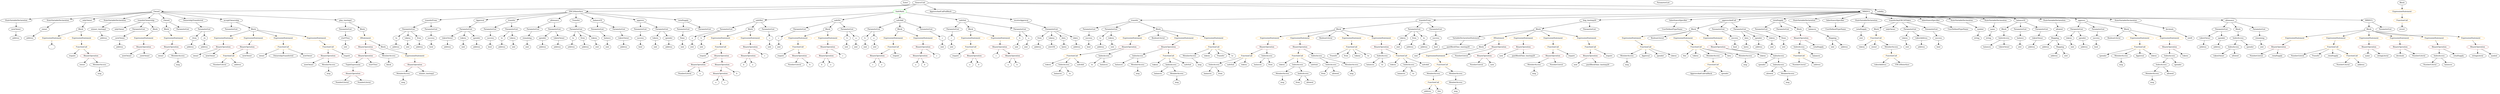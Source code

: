 strict digraph {
	graph [bb="0,0,17190,756"];
	node [label="\N"];
	Enter	[height=0.5,
		pos="6270.5,738",
		width=0.83628];
	FunctionCall_Unnamed_28	[color=orange,
		height=0.5,
		label=FunctionCall,
		pos="13047,306",
		width=1.6125];
	Identifier_tokenAddress	[color=black,
		height=0.5,
		label=tokenAddress,
		pos="12971,234",
		width=1.7372];
	FunctionCall_Unnamed_28 -> Identifier_tokenAddress	[pos="e,12990,251.71 13029,288.41 13020,279.76 13008,269 12998,259.42"];
	Identifier_ERC20Interface	[color=black,
		height=0.5,
		label=ERC20Interface,
		pos="13122,234",
		width=1.959];
	FunctionCall_Unnamed_28 -> Identifier_ERC20Interface	[pos="e,13105,251.71 13065,288.41 13075,279.76 13086,269 13096,259.42"];
	Identifier_balances_8	[color=black,
		height=0.5,
		label=balances,
		pos="8285.5,162",
		width=1.1828];
	TupleExpression_Unnamed	[color=black,
		height=0.5,
		label=TupleExpression,
		pos="2385.5,234",
		width=2.0422];
	BinaryOperation_Unnamed_18	[color=brown,
		height=0.5,
		label=BinaryOperation,
		pos="2385.5,162",
		width=1.9867];
	TupleExpression_Unnamed -> BinaryOperation_Unnamed_18	[pos="e,2385.5,180.1 2385.5,215.7 2385.5,208.41 2385.5,199.73 2385.5,191.54"];
	Parameter__newOwner	[color=black,
		height=0.5,
		label=_newOwner,
		pos="794.46,450",
		width=1.5432];
	ElementaryTypeName_address_18	[color=black,
		height=0.5,
		label=address,
		pos="794.46,378",
		width=1.0996];
	Parameter__newOwner -> ElementaryTypeName_address_18	[pos="e,794.46,396.1 794.46,431.7 794.46,424.41 794.46,415.73 794.46,407.54"];
	ExpressionStatement_Unnamed_20	[color=orange,
		height=0.5,
		label=ExpressionStatement,
		pos="15825,450",
		width=2.458];
	BinaryOperation_Unnamed_28	[color=brown,
		height=0.5,
		label=BinaryOperation,
		pos="15686,378",
		width=1.9867];
	ExpressionStatement_Unnamed_20 -> BinaryOperation_Unnamed_28	[pos="e,15718,394.67 15793,432.76 15774,422.95 15749,410.35 15728,399.81"];
	NumberLiteral_Unnamed	[color=black,
		height=0.5,
		label=NumberLiteral,
		pos="4700.5,162",
		width=1.765];
	VariableDeclaration_balances	[color=black,
		height=0.5,
		label=balances,
		pos="12493,522",
		width=1.1828];
	Mapping_Unnamed	[color=black,
		height=0.5,
		label=Mapping,
		pos="12638,450",
		width=1.2105];
	VariableDeclaration_balances -> Mapping_Unnamed	[pos="e,12611,464.35 12521,507.83 12543,496.95 12576,481.38 12601,469.29"];
	Identifier_balances_3	[color=black,
		height=0.5,
		label=balances,
		pos="7658.5,234",
		width=1.1828];
	VariableDeclarationStatement_Unnamed	[color=black,
		height=0.5,
		label=VariableDeclarationStatement,
		pos="10082,450",
		width=3.3174];
	VariableDeclaration_pastBlockTime_tmstmp20	[color=black,
		height=0.5,
		label=pastBlockTime_tmstmp20,
		pos="10024,378",
		width=3.0263];
	VariableDeclarationStatement_Unnamed -> VariableDeclaration_pastBlockTime_tmstmp20	[pos="e,10039,396.1 10068,431.7 10061,423.56 10053,413.69 10046,404.7"];
	ElementaryTypeName_uint_20	[color=black,
		height=0.5,
		label=uint,
		pos="2330.5,378",
		width=0.75];
	FunctionDefinition_transfer_1	[color=black,
		height=0.5,
		label=transfer,
		pos="7842.5,594",
		width=1.0719];
	ParameterList_Unnamed_35	[color=black,
		height=0.5,
		label=ParameterList,
		pos="7533.5,522",
		width=1.7095];
	FunctionDefinition_transfer_1 -> ParameterList_Unnamed_35	[pos="e,7581,533.76 7808.2,585.24 7756,573.42 7656,550.75 7592.1,536.28"];
	ParameterList_Unnamed_34	[color=black,
		height=0.5,
		label=ParameterList,
		pos="7686.5,522",
		width=1.7095];
	FunctionDefinition_transfer_1 -> ParameterList_Unnamed_34	[pos="e,7719,537.6 7815.3,580.81 7791.6,570.19 7756.9,554.62 7729.5,542.31"];
	Block_Unnamed_15	[color=black,
		height=0.5,
		label=Block,
		pos="7999.5,522",
		width=0.90558];
	FunctionDefinition_transfer_1 -> Block_Unnamed_15	[pos="e,7974.5,534.13 7869.8,580.81 7896,569.14 7935.6,551.47 7964.1,538.74"];
	ParameterList_Unnamed_11	[color=black,
		height=0.5,
		label=ParameterList,
		pos="4112.5,522",
		width=1.7095];
	Parameter_balance	[color=black,
		height=0.5,
		label=balance,
		pos="4174.5,450",
		width=1.0719];
	ParameterList_Unnamed_11 -> Parameter_balance	[pos="e,4160.4,466.83 4127.5,504.05 4135.1,495.47 4144.4,484.89 4152.8,475.44"];
	Identifier_tokens_1	[color=black,
		height=0.5,
		label=tokens,
		pos="7149.5,234",
		width=0.97489];
	FunctionCall_Unnamed_16	[color=orange,
		height=0.5,
		label=FunctionCall,
		pos="7321.5,306",
		width=1.6125];
	FunctionCall_Unnamed_16 -> Identifier_tokens_1	[pos="e,7176.3,245.93 7287.5,291.17 7258.4,279.35 7216.7,262.38 7186.8,250.19"];
	IndexAccess_Unnamed_6	[color=black,
		height=0.5,
		label=IndexAccess,
		pos="7261.5,234",
		width=1.6402];
	FunctionCall_Unnamed_16 -> IndexAccess_Unnamed_6	[pos="e,7275.6,251.47 7307.2,288.41 7300,279.95 7291,269.49 7283,260.08"];
	Identifier_safeAdd	[color=black,
		height=0.5,
		label=safeAdd,
		pos="7380.5,234",
		width=1.1689];
	FunctionCall_Unnamed_16 -> Identifier_safeAdd	[pos="e,7366.6,251.47 7335.4,288.41 7342.6,279.95 7351.4,269.49 7359.3,260.08"];
	ParameterList_Unnamed	[color=black,
		height=0.5,
		label=ParameterList,
		pos="6034.5,522",
		width=1.7095];
	Parameter_b	[color=black,
		height=0.5,
		label=b,
		pos="5962.5,450",
		width=0.75];
	ParameterList_Unnamed -> Parameter_b	[pos="e,5977,465.11 6017.4,504.41 6007.8,495.06 5995.6,483.26 5985.2,473.13"];
	Parameter_a	[color=black,
		height=0.5,
		label=a,
		pos="6034.5,450",
		width=0.75];
	ParameterList_Unnamed -> Parameter_a	[pos="e,6034.5,468.1 6034.5,503.7 6034.5,496.41 6034.5,487.73 6034.5,479.54"];
	Parameter_tokens_1	[color=black,
		height=0.5,
		label=tokens,
		pos="4494.5,450",
		width=0.97489];
	ElementaryTypeName_uint_16	[color=black,
		height=0.5,
		label=uint,
		pos="4494.5,378",
		width=0.75];
	Parameter_tokens_1 -> ElementaryTypeName_uint_16	[pos="e,4494.5,396.1 4494.5,431.7 4494.5,424.41 4494.5,415.73 4494.5,407.54"];
	ParameterList_Unnamed_13	[color=black,
		height=0.5,
		label=ParameterList,
		pos="3652.5,522",
		width=1.7095];
	Parameter_remaining	[color=black,
		height=0.5,
		label=remaining,
		pos="3607.5,450",
		width=1.2798];
	ParameterList_Unnamed_13 -> Parameter_remaining	[pos="e,3618.3,467.79 3641.6,504.05 3636.4,496.06 3630.2,486.33 3624.4,477.4"];
	IfStatement_Unnamed	[color=orange,
		height=0.5,
		label=IfStatement,
		pos="2463.5,450",
		width=1.4739];
	BinaryOperation_Unnamed_16	[color=brown,
		height=0.5,
		label=BinaryOperation,
		pos="2463.5,378",
		width=1.9867];
	IfStatement_Unnamed -> BinaryOperation_Unnamed_16	[pos="e,2463.5,396.1 2463.5,431.7 2463.5,424.41 2463.5,415.73 2463.5,407.54"];
	Block_Unnamed_6	[color=black,
		height=0.5,
		label=Block,
		pos="2585.5,378",
		width=0.90558];
	IfStatement_Unnamed -> Block_Unnamed_6	[pos="e,2563.4,391.65 2489.6,433.98 2508.4,423.24 2533.7,408.72 2553.6,397.3"];
	Identifier_spender_3	[color=black,
		height=0.5,
		label=spender,
		pos="12142,234",
		width=1.1135];
	Identifier_balances_10	[color=black,
		height=0.5,
		label=balances,
		pos="9656.5,162",
		width=1.1828];
	ParameterList_Unnamed_36	[color=black,
		height=0.5,
		label=ParameterList,
		pos="14302,522",
		width=1.7095];
	Parameter_tokens_5	[color=black,
		height=0.5,
		label=tokens,
		pos="14252,450",
		width=0.97489];
	ParameterList_Unnamed_36 -> Parameter_tokens_5	[pos="e,14264,467.31 14290,504.05 14284,495.77 14277,485.62 14271,476.42"];
	Parameter_spender_2	[color=black,
		height=0.5,
		label=spender,
		pos="14345,450",
		width=1.1135];
	ParameterList_Unnamed_36 -> Parameter_spender_2	[pos="e,14335,467.79 14313,504.05 14318,496.06 14324,486.33 14329,477.4"];
	VariableDeclaration_to	[color=black,
		height=0.5,
		label=to,
		pos="3926.5,450",
		width=0.75];
	ElementaryTypeName_address_8	[color=black,
		height=0.5,
		label=address,
		pos="3913.5,378",
		width=1.0996];
	VariableDeclaration_to -> ElementaryTypeName_address_8	[pos="e,3916.6,396.1 3923.2,431.7 3921.9,424.32 3920.2,415.52 3918.7,407.25"];
	Block_Unnamed_17	[color=black,
		height=0.5,
		label=Block,
		pos="9205.5,522",
		width=0.90558];
	ExpressionStatement_Unnamed_32	[color=orange,
		height=0.5,
		label=ExpressionStatement,
		pos="8731.5,450",
		width=2.458];
	Block_Unnamed_17 -> ExpressionStatement_Unnamed_32	[pos="e,8801.3,461.31 9174,516.35 9101.2,505.6 8919.2,478.72 8812.6,462.99"];
	ExpressionStatement_Unnamed_33	[color=orange,
		height=0.5,
		label=ExpressionStatement,
		pos="8948.5,450",
		width=2.458];
	Block_Unnamed_17 -> ExpressionStatement_Unnamed_33	[pos="e,8999.9,465.02 9176.5,513.11 9136.5,502.22 9063.5,482.33 9010.8,467.99"];
	BooleanLiteral_Unnamed_2	[color=black,
		height=0.5,
		label=BooleanLiteral,
		pos="9119.5,450",
		width=1.7788];
	Block_Unnamed_17 -> BooleanLiteral_Unnamed_2	[pos="e,9139.7,467.45 9187.6,506.5 9176.3,497.26 9161.3,485.07 9148.3,474.47"];
	ExpressionStatement_Unnamed_35	[color=orange,
		height=0.5,
		label=ExpressionStatement,
		pos="9290.5,450",
		width=2.458];
	Block_Unnamed_17 -> ExpressionStatement_Unnamed_35	[pos="e,9269.9,467.95 9223.1,506.5 9234,497.47 9248.4,485.64 9261,475.23"];
	ExpressionStatement_Unnamed_34	[color=orange,
		height=0.5,
		label=ExpressionStatement,
		pos="9485.5,450",
		width=2.458];
	Block_Unnamed_17 -> ExpressionStatement_Unnamed_34	[pos="e,9431.1,464.59 9234.9,513.64 9278.6,502.73 9361.6,481.96 9420.1,467.34"];
	Parameter_to	[color=black,
		height=0.5,
		label=to,
		pos="3428.5,450",
		width=0.75];
	ElementaryTypeName_address_3	[color=black,
		height=0.5,
		label=address,
		pos="3428.5,378",
		width=1.0996];
	Parameter_to -> ElementaryTypeName_address_3	[pos="e,3428.5,396.1 3428.5,431.7 3428.5,424.41 3428.5,415.73 3428.5,407.54"];
	NumberLiteral_Unnamed_11	[color=black,
		height=0.5,
		label=NumberLiteral,
		pos="10161,234",
		width=1.765];
	FunctionDefinition_transferFrom_1	[color=black,
		height=0.5,
		label=transferFrom,
		pos="9789.5,594",
		width=1.6402];
	FunctionDefinition_transferFrom_1 -> Block_Unnamed_17	[pos="e,9237.1,526.79 9735.3,586.51 9620.1,572.7 9352.9,540.67 9248.4,528.15"];
	ParameterList_Unnamed_38	[color=black,
		height=0.5,
		label=ParameterList,
		pos="9714.5,522",
		width=1.7095];
	FunctionDefinition_transferFrom_1 -> ParameterList_Unnamed_38	[pos="e,9732.4,539.71 9771.7,576.41 9762.4,567.76 9750.9,557 9740.6,547.42"];
	ParameterList_Unnamed_39	[color=black,
		height=0.5,
		label=ParameterList,
		pos="9860.5,522",
		width=1.7095];
	FunctionDefinition_transferFrom_1 -> ParameterList_Unnamed_39	[pos="e,9843.8,539.47 9806.3,576.41 9815,567.78 9825.9,557.06 9835.6,547.5"];
	MemberAccess_Unnamed_11	[color=black,
		height=0.5,
		label=MemberAccess,
		pos="8154.5,306",
		width=1.9174];
	Identifier_msg_8	[color=black,
		height=0.5,
		label=msg,
		pos="8226.5,234",
		width=0.75];
	MemberAccess_Unnamed_11 -> Identifier_msg_8	[pos="e,8212,249.11 8171.5,288.41 8181.1,279.06 8193.3,267.26 8203.7,257.13"];
	Parameter_success	[color=black,
		height=0.5,
		label=success,
		pos="3343.5,450",
		width=1.1135];
	ElementaryTypeName_bool	[color=black,
		height=0.5,
		label=bool,
		pos="3343.5,378",
		width=0.76697];
	Parameter_success -> ElementaryTypeName_bool	[pos="e,3343.5,396.1 3343.5,431.7 3343.5,424.41 3343.5,415.73 3343.5,407.54"];
	MemberAccess_Unnamed_15	[color=black,
		height=0.5,
		label=MemberAccess,
		pos="8797.5,162",
		width=1.9174];
	Identifier_msg_12	[color=black,
		height=0.5,
		label=msg,
		pos="8797.5,90",
		width=0.75];
	MemberAccess_Unnamed_15 -> Identifier_msg_12	[pos="e,8797.5,108.1 8797.5,143.7 8797.5,136.41 8797.5,127.73 8797.5,119.54"];
	Identifier_newOwner	[color=black,
		height=0.5,
		label=newOwner,
		pos="831.46,306",
		width=1.4046];
	ParameterList_Unnamed_3	[color=black,
		height=0.5,
		label=ParameterList,
		pos="6577.5,522",
		width=1.7095];
	Parameter_c_1	[color=black,
		height=0.5,
		label=c,
		pos="6567.5,450",
		width=0.75];
	ParameterList_Unnamed_3 -> Parameter_c_1	[pos="e,6569.9,468.1 6575,503.7 6573.9,496.32 6572.7,487.52 6571.5,479.25"];
	ElementaryTypeName_address_32	[color=black,
		height=0.5,
		label=address,
		pos="15250,378",
		width=1.0996];
	Identifier_tokens_9	[color=black,
		height=0.5,
		label=tokens,
		pos="12147,306",
		width=0.97489];
	Parameter_startTime	[color=black,
		height=0.5,
		label=startTime,
		pos="2330.5,450",
		width=1.266];
	Parameter_startTime -> ElementaryTypeName_uint_20	[pos="e,2330.5,396.1 2330.5,431.7 2330.5,424.41 2330.5,415.73 2330.5,407.54"];
	ElementaryTypeName_string	[color=black,
		height=0.5,
		label=string,
		pos="13618,450",
		width=0.864];
	ElementaryTypeName_uint_14	[color=black,
		height=0.5,
		label=uint,
		pos="3607.5,378",
		width=0.75];
	Identifier_msg_10	[color=black,
		height=0.5,
		label=msg,
		pos="14595,234",
		width=0.75];
	ExpressionStatement_Unnamed_1	[color=orange,
		height=0.5,
		label=ExpressionStatement,
		pos="6167.5,450",
		width=2.458];
	FunctionCall_Unnamed	[color=orange,
		height=0.5,
		label=FunctionCall,
		pos="6167.5,378",
		width=1.6125];
	ExpressionStatement_Unnamed_1 -> FunctionCall_Unnamed	[pos="e,6167.5,396.1 6167.5,431.7 6167.5,424.41 6167.5,415.73 6167.5,407.54"];
	Identifier_ApproveAndCallFallBack	[color=black,
		height=0.5,
		label=ApproveAndCallFallBack,
		pos="11714,162",
		width=2.957];
	FunctionDefinition_safeMul	[color=black,
		height=0.5,
		label=safeMul,
		pos="5213.5,594",
		width=1.1135];
	ParameterList_Unnamed_4	[color=black,
		height=0.5,
		label=ParameterList,
		pos="4958.5,522",
		width=1.7095];
	FunctionDefinition_safeMul -> ParameterList_Unnamed_4	[pos="e,5002,534.94 5179.9,583.78 5137.4,572.11 5063.6,551.87 5013,537.98"];
	Block_Unnamed_2	[color=black,
		height=0.5,
		label=Block,
		pos="5152.5,522",
		width=0.90558];
	FunctionDefinition_safeMul -> Block_Unnamed_2	[pos="e,5166.1,538.67 5199.3,576.76 5191.7,567.98 5182.1,556.96 5173.5,547.19"];
	ParameterList_Unnamed_5	[color=black,
		height=0.5,
		label=ParameterList,
		pos="5274.5,522",
		width=1.7095];
	FunctionDefinition_safeMul -> ParameterList_Unnamed_5	[pos="e,5260,539.63 5227.6,576.76 5235,568.32 5244.1,557.8 5252.4,548.31"];
	FunctionDefinition_safeDiv	[color=black,
		height=0.5,
		label=safeDiv,
		pos="5752.5,594",
		width=1.0719];
	ParameterList_Unnamed_7	[color=black,
		height=0.5,
		label=ParameterList,
		pos="5494.5,522",
		width=1.7095];
	FunctionDefinition_safeDiv -> ParameterList_Unnamed_7	[pos="e,5538.4,534.92 5719.5,584.06 5676.6,572.42 5601,551.91 5549.4,537.9"];
	Block_Unnamed_3	[color=black,
		height=0.5,
		label=Block,
		pos="5685.5,522",
		width=0.90558];
	FunctionDefinition_safeDiv -> Block_Unnamed_3	[pos="e,5700.1,538.34 5737.3,577.12 5728.6,568.04 5717.5,556.49 5707.9,546.39"];
	ParameterList_Unnamed_6	[color=black,
		height=0.5,
		label=ParameterList,
		pos="5818.5,522",
		width=1.7095];
	FunctionDefinition_safeDiv -> ParameterList_Unnamed_6	[pos="e,5802.6,539.8 5767.4,577.12 5775.6,568.51 5785.8,557.67 5794.9,547.96"];
	ElementaryTypeName_uint_24	[color=black,
		height=0.5,
		label=uint,
		pos="9759.5,306",
		width=0.75];
	ExpressionStatement_Unnamed_11	[color=orange,
		height=0.5,
		label=ExpressionStatement,
		pos="340.46,450",
		width=2.458];
	Identifier__	[color=black,
		height=0.5,
		label=_,
		pos="340.46,378",
		width=0.75];
	ExpressionStatement_Unnamed_11 -> Identifier__	[pos="e,340.46,396.1 340.46,431.7 340.46,424.41 340.46,415.73 340.46,407.54"];
	IndexAccess_Unnamed_19	[color=black,
		height=0.5,
		label=IndexAccess,
		pos="12259,306",
		width=1.6402];
	IndexAccess_Unnamed_19 -> Identifier_spender_3	[pos="e,12166,249.07 12233,289.46 12216,279.27 12194,265.84 12176,254.87"];
	IndexAccess_Unnamed_20	[color=black,
		height=0.5,
		label=IndexAccess,
		pos="12259,234",
		width=1.6402];
	IndexAccess_Unnamed_19 -> IndexAccess_Unnamed_20	[pos="e,12259,252.1 12259,287.7 12259,280.41 12259,271.73 12259,263.54"];
	FunctionDefinition_bug_tmstmp20	[color=black,
		height=0.5,
		label=bug_tmstmp20,
		pos="11038,594",
		width=1.8481];
	Block_Unnamed_11	[color=black,
		height=0.5,
		label=Block,
		pos="10586,522",
		width=0.90558];
	FunctionDefinition_bug_tmstmp20 -> Block_Unnamed_11	[pos="e,10618,527.82 10982,584.21 10890,569.98 10711,542.23 10629,529.58"];
	ParameterList_Unnamed_29	[color=black,
		height=0.5,
		label=ParameterList,
		pos="11038,522",
		width=1.7095];
	FunctionDefinition_bug_tmstmp20 -> ParameterList_Unnamed_29	[pos="e,11038,540.1 11038,575.7 11038,568.41 11038,559.73 11038,551.54"];
	ElementaryTypeName_uint_29	[color=black,
		height=0.5,
		label=uint,
		pos="9602.5,378",
		width=0.75];
	ContractDefinition_Owned	[color=black,
		height=0.5,
		label=Owned,
		pos="1050.5,666",
		width=1.0442];
	StateVariableDeclaration_Unnamed_1	[color=black,
		height=0.5,
		label=StateVariableDeclaration,
		pos="101.46,594",
		width=2.8184];
	ContractDefinition_Owned -> StateVariableDeclaration_Unnamed_1	[pos="e,187.21,603.94 1013.3,662.85 901.45,656.32 558.41,635.64 274.46,612 249.82,609.95 223.22,607.47 198.45,605.04"];
	StateVariableDeclaration_Unnamed	[color=black,
		height=0.5,
		label=StateVariableDeclaration,
		pos="384.46,594",
		width=2.8184];
	ContractDefinition_Owned -> StateVariableDeclaration_Unnamed	[pos="e,465.7,605.07 1013.5,661.52 927.75,653.38 708.48,632.27 525.46,612 509.73,610.26 493.03,608.32 476.82,606.4"];
	ModifierDefinition_onlyOwner	[color=black,
		height=0.5,
		label=onlyOwner,
		pos="586.46,594",
		width=1.4323];
	ContractDefinition_Owned -> ModifierDefinition_onlyOwner	[pos="e,628.15,604.99 1013.9,661.05 944.95,653.36 790.94,635.1 662.46,612 654.95,610.65 647.06,609.07 639.32,607.42"];
	StateVariableDeclaration_Unnamed_2	[color=black,
		height=0.5,
		label=StateVariableDeclaration,
		pos="772.46,594",
		width=2.8184];
	ContractDefinition_Owned -> StateVariableDeclaration_Unnamed_2	[pos="e,829.37,609.33 1017.8,656.76 974.36,645.84 896.68,626.28 840.34,612.09"];
	FunctionDefinition_transferOwnership	[color=black,
		height=0.5,
		label=transferOwnership,
		pos="978.46,594",
		width=2.1947];
	ContractDefinition_Owned -> FunctionDefinition_transferOwnership	[pos="e,995.91,611.96 1034.5,649.46 1025.6,640.78 1014.2,629.75 1004.1,619.89"];
	FunctionDefinition_Owned	[color=black,
		height=0.5,
		label=Owned,
		pos="1117.5,594",
		width=1.0442];
	ContractDefinition_Owned -> FunctionDefinition_Owned	[pos="e,1102.3,610.82 1065.7,649.12 1074.1,640.26 1084.9,629.04 1094.4,619.12"];
	EventDefinition_OwnershipTransferred	[color=black,
		height=0.5,
		label=OwnershipTransferred,
		pos="1332.5,594",
		width=2.6243];
	ContractDefinition_Owned -> EventDefinition_OwnershipTransferred	[pos="e,1276.5,608.9 1083.4,656.83 1127.8,645.81 1207.9,625.92 1265.3,611.67"];
	FunctionDefinition_acceptOwnership	[color=black,
		height=0.5,
		label=acceptOwnership,
		pos="1548.5,594",
		width=2.0976];
	ContractDefinition_Owned -> FunctionDefinition_acceptOwnership	[pos="e,1486,604.54 1086.6,660.18 1154.8,651.05 1307.2,630.47 1435.5,612 1448.1,610.17 1461.6,608.19 1474.7,606.24"];
	FunctionDefinition_play_tmstmp2	[color=black,
		height=0.5,
		label=play_tmstmp2,
		pos="2330.5,594",
		width=1.765];
	ContractDefinition_Owned -> FunctionDefinition_play_tmstmp2	[pos="e,2268.3,598.4 1087.7,662.96 1264.2,653.31 2017.3,612.12 2256.9,599.02"];
	Block_Unnamed_10	[color=black,
		height=0.5,
		label=Block,
		pos="16304,522",
		width=0.90558];
	Block_Unnamed_10 -> ExpressionStatement_Unnamed_20	[pos="e,15896,461.27 16273,516.41 16200,505.67 16015,478.65 15907,462.9"];
	ExpressionStatement_Unnamed_22	[color=orange,
		height=0.5,
		label=ExpressionStatement,
		pos="16081,450",
		width=2.458];
	Block_Unnamed_10 -> ExpressionStatement_Unnamed_22	[pos="e,16128,465.71 16277,512.28 16242,501.53 16183,483 16139,469.13"];
	ExpressionStatement_Unnamed_18	[color=orange,
		height=0.5,
		label=ExpressionStatement,
		pos="16304,450",
		width=2.458];
	Block_Unnamed_10 -> ExpressionStatement_Unnamed_18	[pos="e,16304,468.1 16304,503.7 16304,496.41 16304,487.73 16304,479.54"];
	ExpressionStatement_Unnamed_19	[color=orange,
		height=0.5,
		label=ExpressionStatement,
		pos="16505,450",
		width=2.458];
	Block_Unnamed_10 -> ExpressionStatement_Unnamed_19	[pos="e,16458,465.64 16329,510.28 16335,508.13 16340,505.94 16345,504 16379,491.54 16417,478.92 16447,469.12"];
	ExpressionStatement_Unnamed_21	[color=orange,
		height=0.5,
		label=ExpressionStatement,
		pos="16735,450",
		width=2.458];
	Block_Unnamed_10 -> ExpressionStatement_Unnamed_21	[pos="e,16663,460.42 16329,509.7 16334,507.54 16340,505.49 16345,504 16360,500.05 16541,476.18 16651,461.86"];
	ExpressionStatement_Unnamed_17	[color=orange,
		height=0.5,
		label=ExpressionStatement,
		pos="16983,450",
		width=2.458];
	Block_Unnamed_10 -> ExpressionStatement_Unnamed_17	[pos="e,16909,460 16329,509.44 16334,507.3 16340,505.32 16345,504 16557,453.8 16616,488.14 16832,468 16854,466.04 16876,463.64 16897,461.27"];
	ElementaryTypeName_address_13	[color=black,
		height=0.5,
		label=address,
		pos="194.46,450",
		width=1.0996];
	BinaryOperation_Unnamed_30	[color=brown,
		height=0.5,
		label=BinaryOperation,
		pos="10684,306",
		width=1.9867];
	MemberAccess_Unnamed_5	[color=black,
		height=0.5,
		label=MemberAccess,
		pos="10554,234",
		width=1.9174];
	BinaryOperation_Unnamed_30 -> MemberAccess_Unnamed_5	[pos="e,10584,250.66 10655,289.29 10637,279.47 10613,266.71 10594,256.03"];
	NumberLiteral_Unnamed_10	[color=black,
		height=0.5,
		label=NumberLiteral,
		pos="10705,234",
		width=1.765];
	BinaryOperation_Unnamed_30 -> NumberLiteral_Unnamed_10	[pos="e,10700,252.1 10690,287.7 10692,280.24 10695,271.32 10697,262.97"];
	ElementaryTypeName_address	[color=black,
		height=0.5,
		label=address,
		pos="4287.5,378",
		width=1.0996];
	MemberAccess_Unnamed_17	[color=black,
		height=0.5,
		label=MemberAccess,
		pos="11185,306",
		width=1.9174];
	Identifier_msg_14	[color=black,
		height=0.5,
		label=msg,
		pos="11185,234",
		width=0.75];
	MemberAccess_Unnamed_17 -> Identifier_msg_14	[pos="e,11185,252.1 11185,287.7 11185,280.41 11185,271.73 11185,263.54"];
	FunctionCall_Unnamed_27	[color=orange,
		height=0.5,
		label=FunctionCall,
		pos="12934,450",
		width=1.6125];
	Identifier_tokens_12	[color=black,
		height=0.5,
		label=tokens,
		pos="12839,378",
		width=0.97489];
	FunctionCall_Unnamed_27 -> Identifier_tokens_12	[pos="e,12859,393.39 12913,433.12 12900,423.32 12882,410.65 12868,400.02"];
	Identifier_owner_4	[color=black,
		height=0.5,
		label=owner,
		pos="12926,378",
		width=0.93331];
	FunctionCall_Unnamed_27 -> Identifier_owner_4	[pos="e,12928,396.1 12932,431.7 12932,424.41 12931,415.73 12930,407.54"];
	MemberAccess_Unnamed_20	[color=black,
		height=0.5,
		label=MemberAccess,
		pos="13047,378",
		width=1.9174];
	FunctionCall_Unnamed_27 -> MemberAccess_Unnamed_20	[pos="e,13022,394.98 12960,433.46 12975,423.9 12995,411.5 13012,400.94"];
	ElementaryTypeName_uint_13	[color=black,
		height=0.5,
		label=uint,
		pos="4174.5,378",
		width=0.75];
	ParameterList_Unnamed_44	[color=black,
		height=0.5,
		label=ParameterList,
		pos="11591,738",
		width=1.7095];
	ElementaryTypeName_address_31	[color=black,
		height=0.5,
		label=address,
		pos="15153,378",
		width=1.0996];
	ElementaryTypeName_bool_5	[color=black,
		height=0.5,
		label=bool,
		pos="9869.5,378",
		width=0.76697];
	ElementaryTypeName_address_27	[color=black,
		height=0.5,
		label=address,
		pos="7606.5,378",
		width=1.0996];
	Parameter_a_2	[color=black,
		height=0.5,
		label=a,
		pos="4752.5,450",
		width=0.75];
	ParameterList_Unnamed_4 -> Parameter_a_2	[pos="e,4773.6,461.57 4914.6,509.13 4879.9,499.33 4830.5,484.39 4788.5,468 4786.9,467.4 4785.4,466.77 4783.8,466.12"];
	Parameter_b_2	[color=black,
		height=0.5,
		label=b,
		pos="4824.5,450",
		width=0.75];
	ParameterList_Unnamed_4 -> Parameter_b_2	[pos="e,4845.2,461.82 4929.4,505.81 4907.5,494.36 4877.4,478.68 4855.1,467.03"];
	ElementaryTypeName_uint_26	[color=black,
		height=0.5,
		label=uint,
		pos="13907,378",
		width=0.75];
	Identifier_tokens_6	[color=black,
		height=0.5,
		label=tokens,
		pos="8809.5,234",
		width=0.97489];
	Identifier_a_6	[color=black,
		height=0.5,
		label=a,
		pos="4901.5,90",
		width=0.75];
	ExpressionStatement_Unnamed_37	[color=orange,
		height=0.5,
		label=ExpressionStatement,
		pos="11263,450",
		width=2.458];
	FunctionCall_Unnamed_23	[color=orange,
		height=0.5,
		label=FunctionCall,
		pos="11318,378",
		width=1.6125];
	ExpressionStatement_Unnamed_37 -> FunctionCall_Unnamed_23	[pos="e,11305,395.79 11277,432.05 11283,423.89 11291,413.91 11298,404.82"];
	ElementaryTypeName_uint_1	[color=black,
		height=0.5,
		label=uint,
		pos="5962.5,378",
		width=0.75];
	VariableDeclaration_newOwner	[color=black,
		height=0.5,
		label=newOwner,
		pos="99.462,522",
		width=1.4046];
	StateVariableDeclaration_Unnamed_1 -> VariableDeclaration_newOwner	[pos="e,99.951,540.1 100.97,575.7 100.76,568.41 100.51,559.73 100.28,551.54"];
	FunctionCall_Unnamed_4	[color=orange,
		height=0.5,
		label=FunctionCall,
		pos="535.46,378",
		width=1.6125];
	Identifier_require_4	[color=black,
		height=0.5,
		label=require,
		pos="472.46,306",
		width=1.0026];
	FunctionCall_Unnamed_4 -> Identifier_require_4	[pos="e,486.85,322.99 520.53,360.41 512.73,351.74 503.04,340.97 494.4,331.38"];
	BinaryOperation_Unnamed_20	[color=brown,
		height=0.5,
		label=BinaryOperation,
		pos="598.46,306",
		width=1.9867];
	FunctionCall_Unnamed_4 -> BinaryOperation_Unnamed_20	[pos="e,583.2,323.96 550.39,360.41 557.89,352.08 567.15,341.8 575.52,332.49"];
	ElementaryTypeName_uint_27	[color=black,
		height=0.5,
		label=uint,
		pos="7691.5,378",
		width=0.75];
	ParameterList_Unnamed_18	[color=black,
		height=0.5,
		label=ParameterList,
		pos="2774.5,522",
		width=1.7095];
	Parameter_to_1	[color=black,
		height=0.5,
		label=to,
		pos="2678.5,450",
		width=0.75];
	ParameterList_Unnamed_18 -> Parameter_to_1	[pos="e,2696.1,463.88 2752.2,504.76 2738.2,494.56 2720.1,481.33 2705.3,470.55"];
	Parameter_tokens_2	[color=black,
		height=0.5,
		label=tokens,
		pos="2760.5,450",
		width=0.97489];
	ParameterList_Unnamed_18 -> Parameter_tokens_2	[pos="e,2763.9,468.1 2771,503.7 2769.5,496.32 2767.8,487.52 2766.1,479.25"];
	Parameter_from	[color=black,
		height=0.5,
		label=from,
		pos="2842.5,450",
		width=0.7947];
	ParameterList_Unnamed_18 -> Parameter_from	[pos="e,2828.3,465.57 2790.6,504.41 2799.5,495.19 2810.8,483.58 2820.6,473.54"];
	NumberLiteral_Unnamed_13	[color=black,
		height=0.5,
		label=NumberLiteral,
		pos="12400,234",
		width=1.765];
	Identifier_require_2	[color=black,
		height=0.5,
		label=require,
		pos="4832.5,306",
		width=1.0026];
	VariableDeclaration_owner	[color=black,
		height=0.5,
		label=owner,
		pos="293.46,522",
		width=0.93331];
	VariableDeclaration_owner -> ElementaryTypeName_address_13	[pos="e,215.35,465.77 273.9,507.17 259.77,497.18 240.42,483.5 224.36,472.14"];
	BinaryOperation_Unnamed_11	[color=brown,
		height=0.5,
		label=BinaryOperation,
		pos="4937.5,162",
		width=1.9867];
	BinaryOperation_Unnamed_11 -> Identifier_a_6	[pos="e,4909.8,107.14 4928.6,143.7 4924.5,135.75 4919.5,126.16 4915,117.34"];
	Identifier_c_4	[color=black,
		height=0.5,
		label=c,
		pos="4973.5,90",
		width=0.75];
	BinaryOperation_Unnamed_11 -> Identifier_c_4	[pos="e,4965.2,107.14 4946.4,143.7 4950.4,135.75 4955.4,126.16 4959.9,117.34"];
	IndexAccess_Unnamed_18	[color=black,
		height=0.5,
		label=IndexAccess,
		pos="15367,378",
		width=1.6402];
	Identifier_tokenOwner_1	[color=black,
		height=0.5,
		label=tokenOwner,
		pos="15268,306",
		width=1.5571];
	IndexAccess_Unnamed_18 -> Identifier_tokenOwner_1	[pos="e,15291,322.82 15345,361.12 15332,351.72 15315,339.67 15300,329.33"];
	Identifier_allowed_3	[color=black,
		height=0.5,
		label=allowed,
		pos="15381,306",
		width=1.0858];
	IndexAccess_Unnamed_18 -> Identifier_allowed_3	[pos="e,15378,324.1 15371,359.7 15372,352.32 15374,343.52 15376,335.25"];
	BinaryOperation_Unnamed_39	[color=brown,
		height=0.5,
		label=BinaryOperation,
		pos="8712.5,378",
		width=1.9867];
	FunctionCall_Unnamed_19	[color=orange,
		height=0.5,
		label=FunctionCall,
		pos="8561.5,306",
		width=1.6125];
	BinaryOperation_Unnamed_39 -> FunctionCall_Unnamed_19	[pos="e,8592.7,321.49 8679.3,361.64 8656.9,351.23 8627,337.39 8603,326.24"];
	IndexAccess_Unnamed_9	[color=black,
		height=0.5,
		label=IndexAccess,
		pos="8712.5,306",
		width=1.6402];
	BinaryOperation_Unnamed_39 -> IndexAccess_Unnamed_9	[pos="e,8712.5,324.1 8712.5,359.7 8712.5,352.41 8712.5,343.73 8712.5,335.54"];
	BinaryOperation_Unnamed_9	[color=brown,
		height=0.5,
		label=BinaryOperation,
		pos="4798.5,234",
		width=1.9867];
	BinaryOperation_Unnamed_9 -> NumberLiteral_Unnamed	[pos="e,4723.1,179.15 4775.7,216.76 4762.7,207.49 4746.3,195.71 4732,185.55"];
	Identifier_a_5	[color=black,
		height=0.5,
		label=a,
		pos="4809.5,162",
		width=0.75];
	BinaryOperation_Unnamed_9 -> Identifier_a_5	[pos="e,4806.8,180.1 4801.2,215.7 4802.3,208.32 4803.7,199.52 4805,191.25"];
	BinaryOperation_Unnamed_36	[color=brown,
		height=0.5,
		label=BinaryOperation,
		pos="8009.5,378",
		width=1.9867];
	IndexAccess_Unnamed_3	[color=black,
		height=0.5,
		label=IndexAccess,
		pos="7788.5,306",
		width=1.6402];
	BinaryOperation_Unnamed_36 -> IndexAccess_Unnamed_3	[pos="e,7828.4,319.66 7966.1,363.25 7929.7,351.73 7877.7,335.26 7839.3,323.12"];
	FunctionCall_Unnamed_15	[color=orange,
		height=0.5,
		label=FunctionCall,
		pos="8009.5,306",
		width=1.6125];
	BinaryOperation_Unnamed_36 -> FunctionCall_Unnamed_15	[pos="e,8009.5,324.1 8009.5,359.7 8009.5,352.41 8009.5,343.73 8009.5,335.54"];
	StateVariableDeclaration_Unnamed -> VariableDeclaration_owner	[pos="e,312.21,537.42 362.43,576.05 350.07,566.55 334.53,554.59 321.33,544.44"];
	BinaryOperation_Unnamed_14	[color=brown,
		height=0.5,
		label=BinaryOperation,
		pos="5668.5,306",
		width=1.9867];
	Identifier_b_6	[color=black,
		height=0.5,
		label=b,
		pos="5632.5,234",
		width=0.75];
	BinaryOperation_Unnamed_14 -> Identifier_b_6	[pos="e,5640.8,251.14 5659.6,287.7 5655.5,279.75 5650.5,270.16 5646,261.34"];
	Identifier_a_7	[color=black,
		height=0.5,
		label=a,
		pos="5704.5,234",
		width=0.75];
	BinaryOperation_Unnamed_14 -> Identifier_a_7	[pos="e,5696.2,251.14 5677.4,287.7 5681.4,279.75 5686.4,270.16 5690.9,261.34"];
	BinaryOperation_Unnamed_6	[color=brown,
		height=0.5,
		label=BinaryOperation,
		pos="5152.5,378",
		width=1.9867];
	BinaryOperation_Unnamed_7	[color=brown,
		height=0.5,
		label=BinaryOperation,
		pos="5149.5,306",
		width=1.9867];
	BinaryOperation_Unnamed_6 -> BinaryOperation_Unnamed_7	[pos="e,5150.2,324.1 5151.7,359.7 5151.4,352.41 5151,343.73 5150.7,335.54"];
	Identifier_c_3	[color=black,
		height=0.5,
		label=c,
		pos="5266.5,306",
		width=0.75];
	BinaryOperation_Unnamed_6 -> Identifier_c_3	[pos="e,5247.2,318.84 5178.6,360.94 5196.2,350.16 5219.3,335.95 5237.4,324.82"];
	ExpressionStatement_Unnamed_12	[color=orange,
		height=0.5,
		label=ExpressionStatement,
		pos="956.46,450",
		width=2.458];
	BinaryOperation_Unnamed_21	[color=brown,
		height=0.5,
		label=BinaryOperation,
		pos="955.46,378",
		width=1.9867];
	ExpressionStatement_Unnamed_12 -> BinaryOperation_Unnamed_21	[pos="e,955.71,396.1 956.22,431.7 956.11,424.41 955.99,415.73 955.87,407.54"];
	ElementaryTypeName_uint_31	[color=black,
		height=0.5,
		label=uint,
		pos="12210,378",
		width=0.75];
	Identifier_from_3	[color=black,
		height=0.5,
		label=from,
		pos="8907.5,90",
		width=0.7947];
	ElementaryTypeName_address_1	[color=black,
		height=0.5,
		label=address,
		pos="3816.5,378",
		width=1.0996];
	FunctionCall_Unnamed_1	[color=orange,
		height=0.5,
		label=FunctionCall,
		pos="6700.5,378",
		width=1.6125];
	Identifier_require_1	[color=black,
		height=0.5,
		label=require,
		pos="6634.5,306",
		width=1.0026];
	FunctionCall_Unnamed_1 -> Identifier_require_1	[pos="e,6649.1,322.51 6684.8,360.41 6676.4,351.53 6666,340.44 6656.8,330.67"];
	BinaryOperation_Unnamed_3	[color=brown,
		height=0.5,
		label=BinaryOperation,
		pos="6760.5,306",
		width=1.9867];
	FunctionCall_Unnamed_1 -> BinaryOperation_Unnamed_3	[pos="e,6745.9,323.96 6714.7,360.41 6721.8,352.08 6730.6,341.8 6738.6,332.49"];
	Identifier_c_2	[color=black,
		height=0.5,
		label=c,
		pos="6886.5,306",
		width=0.75];
	BinaryOperation_Unnamed_2	[color=brown,
		height=0.5,
		label=BinaryOperation,
		pos="6058.5,306",
		width=1.9867];
	Identifier_c_1	[color=black,
		height=0.5,
		label=c,
		pos="6022.5,234",
		width=0.75];
	BinaryOperation_Unnamed_2 -> Identifier_c_1	[pos="e,6030.8,251.14 6049.6,287.7 6045.5,279.75 6040.5,270.16 6036,261.34"];
	Identifier_a_1	[color=black,
		height=0.5,
		label=a,
		pos="6094.5,234",
		width=0.75];
	BinaryOperation_Unnamed_2 -> Identifier_a_1	[pos="e,6086.2,251.14 6067.4,287.7 6071.4,279.75 6076.4,270.16 6080.9,261.34"];
	Identifier_newOwner_1	[color=black,
		height=0.5,
		label=newOwner,
		pos="2077.5,234",
		width=1.4046];
	Parameter_tokens_6	[color=black,
		height=0.5,
		label=tokens,
		pos="9627.5,450",
		width=0.97489];
	Parameter_tokens_6 -> ElementaryTypeName_uint_29	[pos="e,9608.5,395.79 9621.4,432.05 9618.7,424.4 9615.4,415.16 9612.3,406.56"];
	ElementaryTypeName_bool_1	[color=black,
		height=0.5,
		label=bool,
		pos="4401.5,378",
		width=0.76697];
	Identifier_b_3	[color=black,
		height=0.5,
		label=b,
		pos="5113.5,234",
		width=0.75];
	ElementaryTypeName_address_12	[color=black,
		height=0.5,
		label=address,
		pos="7436.5,378",
		width=1.0996];
	ContractDefinition_ERC20Interface	[color=black,
		height=0.5,
		label=ERC20Interface,
		pos="3971.5,666",
		width=1.959];
	FunctionDefinition_transferFrom	[color=black,
		height=0.5,
		label=transferFrom,
		pos="2929.5,594",
		width=1.6402];
	ContractDefinition_ERC20Interface -> FunctionDefinition_transferFrom	[pos="e,2986.8,598.85 3903.9,660.46 3715.8,647.83 3187.7,612.35 2998.2,599.62"];
	EventDefinition_Approval	[color=black,
		height=0.5,
		label=Approval,
		pos="3273.5,594",
		width=1.266];
	ContractDefinition_ERC20Interface -> EventDefinition_Approval	[pos="e,3317.5,599.42 3906.7,658.51 3770.6,644.85 3456.5,613.36 3328.9,600.56"];
	FunctionDefinition_transfer	[color=black,
		height=0.5,
		label=transfer,
		pos="3502.5,594",
		width=1.0719];
	ContractDefinition_ERC20Interface -> FunctionDefinition_transfer	[pos="e,3539.1,600.46 3911.6,656.06 3817.4,642 3636.4,615 3550.3,602.14"];
	FunctionDefinition_allowance	[color=black,
		height=0.5,
		label=allowance,
		pos="3808.5,594",
		width=1.3076];
	ContractDefinition_ERC20Interface -> FunctionDefinition_allowance	[pos="e,3839,608.11 3936.5,649.98 3910.9,638.99 3876.1,624.04 3849.2,612.5"];
	EventDefinition_Transfer	[color=black,
		height=0.5,
		label=Transfer,
		pos="3971.5,594",
		width=1.1689];
	ContractDefinition_ERC20Interface -> EventDefinition_Transfer	[pos="e,3971.5,612.1 3971.5,647.7 3971.5,640.41 3971.5,631.73 3971.5,623.54"];
	FunctionDefinition_balanceOf	[color=black,
		height=0.5,
		label=balanceOf,
		pos="4112.5,594",
		width=1.3491];
	ContractDefinition_ERC20Interface -> FunctionDefinition_balanceOf	[pos="e,4084.1,609.07 4002.8,649.46 4023.8,639.03 4051.6,625.22 4074,614.11"];
	FunctionDefinition_approve	[color=black,
		height=0.5,
		label=approve,
		pos="4394.5,594",
		width=1.1412];
	ContractDefinition_ERC20Interface -> FunctionDefinition_approve	[pos="e,4356.3,601.31 4029.4,655.41 4113.2,641.55 4266.7,616.14 4345.3,603.14"];
	FunctionDefinition_totalSupply	[color=black,
		height=0.5,
		label=totalSupply,
		pos="4676.5,594",
		width=1.4739];
	ContractDefinition_ERC20Interface -> FunctionDefinition_totalSupply	[pos="e,4626.1,600 4036.2,658.57 4171.5,645.14 4482.5,614.26 4614.9,601.11"];
	ElementaryTypeName_address_6	[color=black,
		height=0.5,
		label=address,
		pos="2675.5,378",
		width=1.0996];
	Parameter_to_1 -> ElementaryTypeName_address_6	[pos="e,2676.2,396.1 2677.7,431.7 2677.4,424.41 2677,415.73 2676.7,407.54"];
	Identifier_now	[color=black,
		height=0.5,
		label=now,
		pos="10856,234",
		width=0.75];
	Identifier_balances_6	[color=black,
		height=0.5,
		label=balances,
		pos="7217.5,162",
		width=1.1828];
	IndexAccess_Unnamed_6 -> Identifier_balances_6	[pos="e,7228,179.79 7250.8,216.05 7245.8,208.06 7239.7,198.33 7234.1,189.4"];
	Identifier_to_1	[color=black,
		height=0.5,
		label=to,
		pos="7305.5,162",
		width=0.75];
	IndexAccess_Unnamed_6 -> Identifier_to_1	[pos="e,7295.5,178.83 7272.1,216.05 7277.3,207.73 7283.8,197.54 7289.5,188.32"];
	Identifier_this_1	[color=black,
		height=0.5,
		label=this,
		pos="11595,306",
		width=0.75];
	Parameter_c_2	[color=black,
		height=0.5,
		label=c,
		pos="5285.5,450",
		width=0.75];
	ElementaryTypeName_uint_8	[color=black,
		height=0.5,
		label=uint,
		pos="5285.5,378",
		width=0.75];
	Parameter_c_2 -> ElementaryTypeName_uint_8	[pos="e,5285.5,396.1 5285.5,431.7 5285.5,424.41 5285.5,415.73 5285.5,407.54"];
	Parameter_c_3	[color=black,
		height=0.5,
		label=c,
		pos="5357.5,450",
		width=0.75];
	ParameterList_Unnamed_7 -> Parameter_c_3	[pos="e,5378.2,461.61 5464.7,505.81 5442.2,494.29 5411.3,478.49 5388.4,466.81"];
	InheritanceSpecifier_Unnamed_1	[color=black,
		height=0.5,
		label=InheritanceSpecifier,
		pos="11710,594",
		width=2.3333];
	UserDefinedTypeName_Unnamed_1	[color=black,
		height=0.5,
		label=UserDefinedTypeName,
		pos="11526,522",
		width=2.7214];
	InheritanceSpecifier_Unnamed_1 -> UserDefinedTypeName_Unnamed_1	[pos="e,11568,538.77 11671,577.81 11644,567.53 11608,553.86 11578,542.74"];
	NumberLiteral_Unnamed_1	[color=black,
		height=0.5,
		label=NumberLiteral,
		pos="5402.5,234",
		width=1.765];
	ParameterList_Unnamed_19	[color=black,
		height=0.5,
		label=ParameterList,
		pos="2929.5,522",
		width=1.7095];
	Parameter_success_2	[color=black,
		height=0.5,
		label=success,
		pos="2929.5,450",
		width=1.1135];
	ParameterList_Unnamed_19 -> Parameter_success_2	[pos="e,2929.5,468.1 2929.5,503.7 2929.5,496.41 2929.5,487.73 2929.5,479.54"];
	Identifier_a	[color=black,
		height=0.5,
		label=a,
		pos="6308.5,234",
		width=0.75];
	FunctionCall_Unnamed_22	[color=orange,
		height=0.5,
		label=FunctionCall,
		pos="9290.5,378",
		width=1.6125];
	Identifier_Transfer_2	[color=black,
		height=0.5,
		label=Transfer,
		pos="9166.5,306",
		width=1.1689];
	FunctionCall_Unnamed_22 -> Identifier_Transfer_2	[pos="e,9191.1,320.9 9263.3,361.64 9244.9,351.29 9220.6,337.55 9200.9,326.44"];
	Identifier_from_4	[color=black,
		height=0.5,
		label=from,
		pos="9255.5,306",
		width=0.7947];
	FunctionCall_Unnamed_22 -> Identifier_from_4	[pos="e,9263.6,323.31 9282,360.05 9278,352.12 9273.2,342.47 9268.8,333.59"];
	Identifier_tokens_8	[color=black,
		height=0.5,
		label=tokens,
		pos="9337.5,306",
		width=0.97489];
	FunctionCall_Unnamed_22 -> Identifier_tokens_8	[pos="e,9326.5,323.31 9301.8,360.05 9307.3,351.85 9314.1,341.83 9320.2,332.71"];
	Identifier_to_5	[color=black,
		height=0.5,
		label=to,
		pos="9417.5,306",
		width=0.75];
	FunctionCall_Unnamed_22 -> Identifier_to_5	[pos="e,9397,318.26 9318,361.81 9338.4,350.6 9366,335.34 9387,323.77"];
	BinaryOperation_Unnamed_10	[color=brown,
		height=0.5,
		label=BinaryOperation,
		pos="4959.5,234",
		width=1.9867];
	BinaryOperation_Unnamed_10 -> BinaryOperation_Unnamed_11	[pos="e,4942.8,180.1 4954,215.7 4951.7,208.24 4948.9,199.32 4946.3,190.97"];
	Identifier_b_4	[color=black,
		height=0.5,
		label=b,
		pos="5054.5,162",
		width=0.75];
	BinaryOperation_Unnamed_10 -> Identifier_b_4	[pos="e,5036.7,176.1 4981.5,216.76 4995.3,206.63 5013.1,193.51 5027.6,182.76"];
	Block_Unnamed_7	[color=black,
		height=0.5,
		label=Block,
		pos="526.46,522",
		width=0.90558];
	ModifierDefinition_onlyOwner -> Block_Unnamed_7	[pos="e,539.76,538.51 572.24,576.41 564.71,567.62 555.32,556.66 547,546.96"];
	BinaryOperation_Unnamed	[color=brown,
		height=0.5,
		label=BinaryOperation,
		pos="6362.5,378",
		width=1.9867];
	BinaryOperation_Unnamed_1	[color=brown,
		height=0.5,
		label=BinaryOperation,
		pos="6344.5,306",
		width=1.9867];
	BinaryOperation_Unnamed -> BinaryOperation_Unnamed_1	[pos="e,6348.9,324.1 6358,359.7 6356.1,352.32 6353.9,343.52 6351.7,335.25"];
	Identifier_c	[color=black,
		height=0.5,
		label=c,
		pos="6461.5,306",
		width=0.75];
	BinaryOperation_Unnamed -> Identifier_c	[pos="e,6443.3,319.81 6385.7,360.59 6400.1,350.38 6418.8,337.2 6433.9,326.46"];
	ElementaryTypeName_address_34	[color=black,
		height=0.5,
		label=address,
		pos="13269,378",
		width=1.0996];
	FunctionCall_Unnamed_5	[color=orange,
		height=0.5,
		label=FunctionCall,
		pos="2211.5,378",
		width=1.6125];
	BinaryOperation_Unnamed_22	[color=brown,
		height=0.5,
		label=BinaryOperation,
		pos="2211.5,306",
		width=1.9867];
	FunctionCall_Unnamed_5 -> BinaryOperation_Unnamed_22	[pos="e,2211.5,324.1 2211.5,359.7 2211.5,352.41 2211.5,343.73 2211.5,335.54"];
	Identifier_require_5	[color=black,
		height=0.5,
		label=require,
		pos="2337.5,306",
		width=1.0026];
	FunctionCall_Unnamed_5 -> Identifier_require_5	[pos="e,2314,320.04 2238.8,361.81 2258,351.15 2283.8,336.83 2304.2,325.5"];
	MemberAccess_Unnamed_8	[color=black,
		height=0.5,
		label=MemberAccess,
		pos="9889.5,162",
		width=1.9174];
	FunctionCall_Unnamed_13	[color=orange,
		height=0.5,
		label=FunctionCall,
		pos="9889.5,90",
		width=1.6125];
	MemberAccess_Unnamed_8 -> FunctionCall_Unnamed_13	[pos="e,9889.5,108.1 9889.5,143.7 9889.5,136.41 9889.5,127.73 9889.5,119.54"];
	ElementaryTypeName_address_14	[color=black,
		height=0.5,
		label=address,
		pos="97.462,450",
		width=1.0996];
	VariableDeclaration_newOwner -> ElementaryTypeName_address_14	[pos="e,97.951,468.1 98.968,503.7 98.76,496.41 98.512,487.73 98.278,479.54"];
	FunctionCall_Unnamed_20	[color=orange,
		height=0.5,
		label=FunctionCall,
		pos="8912.5,306",
		width=1.6125];
	FunctionCall_Unnamed_20 -> Identifier_tokens_6	[pos="e,8830,248.93 8889.1,289.12 8874.3,279.09 8855.2,266.06 8839.3,255.29"];
	IndexAccess_Unnamed_13	[color=black,
		height=0.5,
		label=IndexAccess,
		pos="8921.5,234",
		width=1.6402];
	FunctionCall_Unnamed_20 -> IndexAccess_Unnamed_13	[pos="e,8919.3,252.1 8914.7,287.7 8915.6,280.32 8916.8,271.52 8917.8,263.25"];
	Identifier_safeSub_2	[color=black,
		height=0.5,
		label=safeSub,
		pos="9039.5,234",
		width=1.1274];
	FunctionCall_Unnamed_20 -> Identifier_safeSub_2	[pos="e,9015,248.5 8940,289.81 8959.1,279.29 8984.7,265.19 9005.1,253.94"];
	ContractDefinition_SafeMath	[color=green,
		height=0.5,
		label=SafeMath,
		pos="6204.5,666",
		width=1.2798];
	ContractDefinition_SafeMath -> FunctionDefinition_safeMul	[pos="e,5253.1,597.8 6159.3,661.81 5996,650.27 5436.5,610.76 5264.3,598.59"];
	ContractDefinition_SafeMath -> FunctionDefinition_safeDiv	[pos="e,5788.9,600.64 6162.3,658.48 6078,645.42 5889,616.14 5800.2,602.4"];
	FunctionDefinition_safeAdd	[color=black,
		height=0.5,
		label=safeAdd,
		pos="6204.5,594",
		width=1.1689];
	ContractDefinition_SafeMath -> FunctionDefinition_safeAdd	[pos="e,6204.5,612.1 6204.5,647.7 6204.5,640.41 6204.5,631.73 6204.5,623.54"];
	FunctionDefinition_safeSub	[color=black,
		height=0.5,
		label=safeSub,
		pos="6643.5,594",
		width=1.1274];
	ContractDefinition_SafeMath -> FunctionDefinition_safeSub	[pos="e,6605.6,601.04 6246.6,658.29 6328.2,645.27 6507.6,616.66 6594.5,602.81"];
	BinaryOperation_Unnamed_31	[color=brown,
		height=0.5,
		label=BinaryOperation,
		pos="10936,306",
		width=1.9867];
	BinaryOperation_Unnamed_31 -> Identifier_now	[pos="e,10872,248.88 10918,288.41 10907,278.81 10893,266.63 10881,256.32"];
	Identifier_pastBlockTime_tmstmp20	[color=black,
		height=0.5,
		label=pastBlockTime_tmstmp20,
		pos="11010,234",
		width=3.0263];
	BinaryOperation_Unnamed_31 -> Identifier_pastBlockTime_tmstmp20	[pos="e,10992,252.2 10954,288.41 10963,279.88 10974,269.32 10984,259.84"];
	Identifier_msg_1	[color=black,
		height=0.5,
		label=msg,
		pos="2718.5,90",
		width=0.75];
	IndexAccess_Unnamed_1	[color=black,
		height=0.5,
		label=IndexAccess,
		pos="12400,378",
		width=1.6402];
	FunctionCall_Unnamed_14	[color=orange,
		height=0.5,
		label=FunctionCall,
		pos="12400,306",
		width=1.6125];
	IndexAccess_Unnamed_1 -> FunctionCall_Unnamed_14	[pos="e,12400,324.1 12400,359.7 12400,352.41 12400,343.73 12400,335.54"];
	Identifier_balances_1	[color=black,
		height=0.5,
		label=balances,
		pos="12519,306",
		width=1.1828];
	IndexAccess_Unnamed_1 -> Identifier_balances_1	[pos="e,12496,321.07 12427,361.46 12444,351.27 12467,337.84 12486,326.87"];
	ElementaryTypeName_uint_32	[color=black,
		height=0.5,
		label=uint,
		pos="13161,378",
		width=0.75];
	IndexAccess_Unnamed_10	[color=black,
		height=0.5,
		label=IndexAccess,
		pos="8330.5,234",
		width=1.6402];
	IndexAccess_Unnamed_10 -> Identifier_balances_8	[pos="e,8296.3,179.79 8319.6,216.05 8314.4,208.06 8308.2,198.33 8302.4,189.4"];
	Identifier_from_1	[color=black,
		height=0.5,
		label=from,
		pos="8374.5,162",
		width=0.7947];
	IndexAccess_Unnamed_10 -> Identifier_from_1	[pos="e,8364.2,179.31 8341.1,216.05 8346.2,207.94 8352.4,198.04 8358.1,189.01"];
	VariableDeclaration_winner_tmstmp2	[color=black,
		height=0.5,
		label=winner_tmstmp2,
		pos="649.46,522",
		width=2.0145];
	StateVariableDeclaration_Unnamed_2 -> VariableDeclaration_winner_tmstmp2	[pos="e,677.56,538.99 743.31,576.41 726.61,566.9 705.45,554.86 687.45,544.62"];
	Identifier_name	[color=black,
		height=0.5,
		label=name,
		pos="16293,306",
		width=0.83628];
	Identifier_spender_1	[color=black,
		height=0.5,
		label=spender,
		pos="14468,306",
		width=1.1135];
	IndexAccess_Unnamed_3 -> Identifier_balances_3	[pos="e,7684,248.74 7760.3,289.81 7740.8,279.35 7714.9,265.38 7694,254.16"];
	MemberAccess_Unnamed_9	[color=black,
		height=0.5,
		label=MemberAccess,
		pos="7788.5,234",
		width=1.9174];
	IndexAccess_Unnamed_3 -> MemberAccess_Unnamed_9	[pos="e,7788.5,252.1 7788.5,287.7 7788.5,280.41 7788.5,271.73 7788.5,263.54"];
	Block_Unnamed_14	[color=black,
		height=0.5,
		label=Block,
		pos="13808,522",
		width=0.90558];
	IndexAccess_Unnamed_2	[color=black,
		height=0.5,
		label=IndexAccess,
		pos="13806,450",
		width=1.6402];
	Block_Unnamed_14 -> IndexAccess_Unnamed_2	[pos="e,13807,468.1 13808,503.7 13808,496.41 13808,487.73 13807,479.54"];
	BinaryOperation_Unnamed_5	[color=brown,
		height=0.5,
		label=BinaryOperation,
		pos="7003.5,306",
		width=1.9867];
	Identifier_a_3	[color=black,
		height=0.5,
		label=a,
		pos="6978.5,234",
		width=0.75];
	BinaryOperation_Unnamed_5 -> Identifier_a_3	[pos="e,6984.4,251.62 6997.3,287.7 6994.5,280.04 6991.3,270.85 6988.2,262.3"];
	Identifier_b_2	[color=black,
		height=0.5,
		label=b,
		pos="7050.5,234",
		width=0.75];
	BinaryOperation_Unnamed_5 -> Identifier_b_2	[pos="e,7039.8,250.83 7014.8,288.05 7020.4,279.73 7027.3,269.54 7033.5,260.32"];
	FunctionCall_Unnamed_6	[color=orange,
		height=0.5,
		label=FunctionCall,
		pos="1901.5,378",
		width=1.6125];
	Identifier_owner_2	[color=black,
		height=0.5,
		label=owner,
		pos="1762.5,306",
		width=0.93331];
	FunctionCall_Unnamed_6 -> Identifier_owner_2	[pos="e,1786.4,319.03 1872,362.15 1849.9,351.02 1819.6,335.75 1796.4,324.1"];
	Identifier_OwnershipTransferred	[color=black,
		height=0.5,
		label=OwnershipTransferred,
		pos="1908.5,306",
		width=2.6243];
	FunctionCall_Unnamed_6 -> Identifier_OwnershipTransferred	[pos="e,1906.8,324.1 1903.2,359.7 1903.9,352.41 1904.8,343.73 1905.6,335.54"];
	Identifier_newOwner_2	[color=black,
		height=0.5,
		label=newOwner,
		pos="2071.5,306",
		width=1.4046];
	FunctionCall_Unnamed_6 -> Identifier_newOwner_2	[pos="e,2039.3,320.26 1935.5,363 1962.3,351.96 1999.8,336.5 2028.7,324.62"];
	ParameterList_Unnamed_23	[color=black,
		height=0.5,
		label=ParameterList,
		pos="1370.5,522",
		width=1.7095];
	VariableDeclaration__from	[color=black,
		height=0.5,
		label=_from,
		pos="1291.5,450",
		width=0.93331];
	ParameterList_Unnamed_23 -> VariableDeclaration__from	[pos="e,1308.4,466.04 1351.7,504.41 1341.4,495.22 1328.3,483.67 1317,473.66"];
	VariableDeclaration__to	[color=black,
		height=0.5,
		label=_to,
		pos="1370.5,450",
		width=0.75];
	ParameterList_Unnamed_23 -> VariableDeclaration__to	[pos="e,1370.5,468.1 1370.5,503.7 1370.5,496.41 1370.5,487.73 1370.5,479.54"];
	Parameter_from_2	[color=black,
		height=0.5,
		label=from,
		pos="9709.5,450",
		width=0.7947];
	ElementaryTypeName_address_29	[color=black,
		height=0.5,
		label=address,
		pos="9687.5,378",
		width=1.0996];
	Parameter_from_2 -> ElementaryTypeName_address_29	[pos="e,9692.9,396.28 9704.1,432.05 9701.8,424.6 9699,415.64 9696.3,407.22"];
	Identifier_owner_1	[color=black,
		height=0.5,
		label=owner,
		pos="537.46,234",
		width=0.93331];
	ElementaryTypeName_address_21	[color=black,
		height=0.5,
		label=address,
		pos="14089,378",
		width=1.0996];
	ParameterList_Unnamed_17	[color=black,
		height=0.5,
		label=ParameterList,
		pos="4394.5,522",
		width=1.7095];
	Parameter_success_1	[color=black,
		height=0.5,
		label=success,
		pos="4401.5,450",
		width=1.1135];
	ParameterList_Unnamed_17 -> Parameter_success_1	[pos="e,4399.8,468.1 4396.2,503.7 4396.9,496.41 4397.8,487.73 4398.6,479.54"];
	BooleanLiteral_Unnamed_3	[color=black,
		height=0.5,
		label=BooleanLiteral,
		pos="11434,450",
		width=1.7788];
	MemberAccess_Unnamed_7	[color=black,
		height=0.5,
		label=MemberAccess,
		pos="10045,90",
		width=1.9174];
	Identifier_msg_5	[color=black,
		height=0.5,
		label=msg,
		pos="10045,18",
		width=0.75];
	MemberAccess_Unnamed_7 -> Identifier_msg_5	[pos="e,10045,36.104 10045,71.697 10045,64.407 10045,55.726 10045,47.536"];
	FunctionDefinition_approveAndCall	[color=black,
		height=0.5,
		label=approveAndCall,
		pos="11949,594",
		width=1.9867];
	Block_Unnamed_19	[color=black,
		height=0.5,
		label=Block,
		pos="11675,522",
		width=0.90558];
	FunctionDefinition_approveAndCall -> Block_Unnamed_19	[pos="e,11705,530.45 11900,580.49 11848,567.01 11765,545.84 11716,533.3"];
	ParameterList_Unnamed_43	[color=black,
		height=0.5,
		label=ParameterList,
		pos="11865,522",
		width=1.7095];
	FunctionDefinition_approveAndCall -> ParameterList_Unnamed_43	[pos="e,11885,539.47 11930,576.41 11919,567.52 11906,556.41 11894,546.63"];
	ParameterList_Unnamed_42	[color=black,
		height=0.5,
		label=ParameterList,
		pos="12006,522",
		width=1.7095];
	FunctionDefinition_approveAndCall -> ParameterList_Unnamed_42	[pos="e,11993,539.79 11963,576.05 11970,567.8 11978,557.7 11986,548.54"];
	ElementaryTypeName_bool_6	[color=black,
		height=0.5,
		label=bool,
		pos="11951,378",
		width=0.76697];
	ElementaryTypeName_bool_3	[color=black,
		height=0.5,
		label=bool,
		pos="7521.5,378",
		width=0.76697];
	Identifier_spender_2	[color=black,
		height=0.5,
		label=spender,
		pos="15484,378",
		width=1.1135];
	NumberLiteral_Unnamed_6	[color=black,
		height=0.5,
		label=NumberLiteral,
		pos="15531,306",
		width=1.765];
	MemberAccess_Unnamed_2	[color=black,
		height=0.5,
		label=MemberAccess,
		pos="2718.5,162",
		width=1.9174];
	MemberAccess_Unnamed_2 -> Identifier_msg_1	[pos="e,2718.5,108.1 2718.5,143.7 2718.5,136.41 2718.5,127.73 2718.5,119.54"];
	FunctionDefinition_totalSupply_1	[color=black,
		height=0.5,
		label=totalSupply,
		pos="12288,594",
		width=1.4739];
	ParameterList_Unnamed_31	[color=black,
		height=0.5,
		label=ParameterList,
		pos="12147,522",
		width=1.7095];
	FunctionDefinition_totalSupply_1 -> ParameterList_Unnamed_31	[pos="e,12178,537.97 12259,578.5 12239,568.22 12211,554.3 12188,542.97"];
	ParameterList_Unnamed_30	[color=black,
		height=0.5,
		label=ParameterList,
		pos="12288,522",
		width=1.7095];
	FunctionDefinition_totalSupply_1 -> ParameterList_Unnamed_30	[pos="e,12288,540.1 12288,575.7 12288,568.41 12288,559.73 12288,551.54"];
	Block_Unnamed_13	[color=black,
		height=0.5,
		label=Block,
		pos="12400,522",
		width=0.90558];
	FunctionDefinition_totalSupply_1 -> Block_Unnamed_13	[pos="e,12379,536.21 12313,577.64 12330,567.18 12352,553.26 12370,542.09"];
	Identifier_revert	[color=black,
		height=0.5,
		label=revert,
		pos="16527,522",
		width=0.87786];
	ElementaryTypeName_uint_28	[color=black,
		height=0.5,
		label=uint,
		pos="14279,378",
		width=0.75];
	ExpressionStatement_Unnamed_6	[color=orange,
		height=0.5,
		label=ExpressionStatement,
		pos="5490.5,450",
		width=2.458];
	FunctionCall_Unnamed_3	[color=orange,
		height=0.5,
		label=FunctionCall,
		pos="5490.5,378",
		width=1.6125];
	ExpressionStatement_Unnamed_6 -> FunctionCall_Unnamed_3	[pos="e,5490.5,396.1 5490.5,431.7 5490.5,424.41 5490.5,415.73 5490.5,407.54"];
	ContractDefinition_ApproveAndCallFallBack	[color=black,
		height=0.5,
		label=ApproveAndCallFallBack,
		pos="6574.5,666",
		width=2.957];
	FunctionDefinition_receiveApproval	[color=black,
		height=0.5,
		label=receiveApproval,
		pos="7033.5,594",
		width=1.9867];
	ContractDefinition_ApproveAndCallFallBack -> FunctionDefinition_receiveApproval	[pos="e,6973.3,604.17 6651.5,653.24 6738.2,640.03 6877.8,618.74 6962.1,605.89"];
	ExpressionStatement_Unnamed_32 -> BinaryOperation_Unnamed_39	[pos="e,8717.1,396.1 8726.8,431.7 8724.7,424.24 8722.3,415.32 8720.1,406.97"];
	BooleanLiteral_Unnamed_1	[color=black,
		height=0.5,
		label=BooleanLiteral,
		pos="14565,450",
		width=1.7788];
	Identifier_msg_6	[color=black,
		height=0.5,
		label=msg,
		pos="7788.5,162",
		width=0.75];
	MemberAccess_Unnamed_9 -> Identifier_msg_6	[pos="e,7788.5,180.1 7788.5,215.7 7788.5,208.41 7788.5,199.73 7788.5,191.54"];
	StateVariableDeclaration_Unnamed_7	[color=black,
		height=0.5,
		label=StateVariableDeclaration,
		pos="12462,594",
		width=2.8184];
	StateVariableDeclaration_Unnamed_7 -> VariableDeclaration_balances	[pos="e,12486,540.1 12470,575.7 12474,568.07 12478,558.92 12481,550.4"];
	ElementaryTypeName_address_7	[color=black,
		height=0.5,
		label=address,
		pos="4010.5,378",
		width=1.0996];
	Identifier_tokens_2	[color=black,
		height=0.5,
		label=tokens,
		pos="8276.5,306",
		width=0.97489];
	ElementaryTypeName_bytes_1	[color=black,
		height=0.5,
		label=bytes,
		pos="12031,378",
		width=0.85014];
	ExpressionStatement_Unnamed_5	[color=orange,
		height=0.5,
		label=ExpressionStatement,
		pos="4957.5,450",
		width=2.458];
	FunctionCall_Unnamed_2	[color=orange,
		height=0.5,
		label=FunctionCall,
		pos="4957.5,378",
		width=1.6125];
	ExpressionStatement_Unnamed_5 -> FunctionCall_Unnamed_2	[pos="e,4957.5,396.1 4957.5,431.7 4957.5,424.41 4957.5,415.73 4957.5,407.54"];
	Identifier_tokens_11	[color=black,
		height=0.5,
		label=tokens,
		pos="11675,306",
		width=0.97489];
	NumberLiteral_Unnamed_9	[color=black,
		height=0.5,
		label=NumberLiteral,
		pos="15811,306",
		width=1.765];
	ElementaryTypeName_uint_15	[color=black,
		height=0.5,
		label=uint,
		pos="3513.5,378",
		width=0.75];
	Identifier_Transfer	[color=black,
		height=0.5,
		label=Transfer,
		pos="15935,306",
		width=1.1689];
	IfStatement_Unnamed_1	[color=orange,
		height=0.5,
		label=IfStatement,
		pos="10306,450",
		width=1.4739];
	Block_Unnamed_12	[color=black,
		height=0.5,
		label=Block,
		pos="10184,378",
		width=0.90558];
	IfStatement_Unnamed_1 -> Block_Unnamed_12	[pos="e,10207,391.65 10280,433.98 10262,423.24 10236,408.72 10216,397.3"];
	BinaryOperation_Unnamed_33	[color=brown,
		height=0.5,
		label=BinaryOperation,
		pos="10306,378",
		width=1.9867];
	IfStatement_Unnamed_1 -> BinaryOperation_Unnamed_33	[pos="e,10306,396.1 10306,431.7 10306,424.41 10306,415.73 10306,407.54"];
	IndexAccess_Unnamed_5	[color=black,
		height=0.5,
		label=IndexAccess,
		pos="7555.5,306",
		width=1.6402];
	Identifier_to	[color=black,
		height=0.5,
		label=to,
		pos="7467.5,234",
		width=0.75];
	IndexAccess_Unnamed_5 -> Identifier_to	[pos="e,7484.2,248.33 7535.1,288.76 7522.5,278.79 7506.3,265.93 7493,255.28"];
	Identifier_balances_5	[color=black,
		height=0.5,
		label=balances,
		pos="7555.5,234",
		width=1.1828];
	IndexAccess_Unnamed_5 -> Identifier_balances_5	[pos="e,7555.5,252.1 7555.5,287.7 7555.5,280.41 7555.5,271.73 7555.5,263.54"];
	ExpressionStatement_Unnamed_28	[color=orange,
		height=0.5,
		label=ExpressionStatement,
		pos="7828.5,450",
		width=2.458];
	BinaryOperation_Unnamed_37	[color=brown,
		height=0.5,
		label=BinaryOperation,
		pos="7808.5,378",
		width=1.9867];
	ExpressionStatement_Unnamed_28 -> BinaryOperation_Unnamed_37	[pos="e,7813.3,396.1 7823.5,431.7 7821.4,424.24 7818.8,415.32 7816.5,406.97"];
	ModifierInvocation_onlyOwner	[color=black,
		height=0.5,
		label=onlyOwner,
		pos="791.46,522",
		width=1.4323];
	BooleanLiteral_Unnamed	[color=black,
		height=0.5,
		label=BooleanLiteral,
		pos="7999.5,450",
		width=1.7788];
	InheritanceSpecifier_Unnamed_2	[color=black,
		height=0.5,
		label=InheritanceSpecifier,
		pos="12665,594",
		width=2.3333];
	UserDefinedTypeName_Unnamed_2	[color=black,
		height=0.5,
		label=UserDefinedTypeName,
		pos="12652,522",
		width=2.7214];
	InheritanceSpecifier_Unnamed_2 -> UserDefinedTypeName_Unnamed_2	[pos="e,12656,540.1 12662,575.7 12661,568.32 12659,559.52 12658,551.25"];
	BinaryOperation_Unnamed_7 -> Identifier_b_3	[pos="e,5121.8,251.14 5140.6,287.7 5136.5,279.75 5131.5,270.16 5127,261.34"];
	Identifier_a_4	[color=black,
		height=0.5,
		label=a,
		pos="5185.5,234",
		width=0.75];
	BinaryOperation_Unnamed_7 -> Identifier_a_4	[pos="e,5177.2,251.14 5158.4,287.7 5162.4,279.75 5167.4,270.16 5171.9,261.34"];
	FunctionCall_Unnamed_7	[color=orange,
		height=0.5,
		label=FunctionCall,
		pos="1533.5,306",
		width=1.6125];
	NumberLiteral_Unnamed_4	[color=black,
		height=0.5,
		label=NumberLiteral,
		pos="1472.5,234",
		width=1.765];
	FunctionCall_Unnamed_7 -> NumberLiteral_Unnamed_4	[pos="e,1487.2,251.96 1519,288.41 1511.7,280.08 1502.8,269.8 1494.7,260.49"];
	ElementaryTypeName_address_19	[color=black,
		height=0.5,
		label=address,
		pos="1593.5,234",
		width=1.0996];
	FunctionCall_Unnamed_7 -> ElementaryTypeName_address_19	[pos="e,1579.8,250.99 1547.7,288.41 1555,279.83 1564.2,269.19 1572.3,259.67"];
	Identifier_Transfer_1	[color=black,
		height=0.5,
		label=Transfer,
		pos="8371.5,306",
		width=1.1689];
	Identifier_to_2	[color=black,
		height=0.5,
		label=to,
		pos="8458.5,306",
		width=0.75];
	ExpressionStatement_Unnamed_25	[color=orange,
		height=0.5,
		label=ExpressionStatement,
		pos="10487,450",
		width=2.458];
	BinaryOperation_Unnamed_32	[color=brown,
		height=0.5,
		label=BinaryOperation,
		pos="10486,378",
		width=1.9867];
	ExpressionStatement_Unnamed_25 -> BinaryOperation_Unnamed_32	[pos="e,10487,396.1 10487,431.7 10487,424.41 10487,415.73 10487,407.54"];
	Identifier_allowed_4	[color=black,
		height=0.5,
		label=allowed,
		pos="12196,162",
		width=1.0858];
	MemberAccess_Unnamed_3	[color=black,
		height=0.5,
		label=MemberAccess,
		pos="658.46,234",
		width=1.9174];
	Identifier_msg_2	[color=black,
		height=0.5,
		label=msg,
		pos="658.46,162",
		width=0.75];
	MemberAccess_Unnamed_3 -> Identifier_msg_2	[pos="e,658.46,180.1 658.46,215.7 658.46,208.41 658.46,199.73 658.46,191.54"];
	Identifier_require_3	[color=black,
		height=0.5,
		label=require,
		pos="5373.5,306",
		width=1.0026];
	MemberAccess_Unnamed_20 -> FunctionCall_Unnamed_28	[pos="e,13047,324.1 13047,359.7 13047,352.41 13047,343.73 13047,335.54"];
	Parameter_to_3	[color=black,
		height=0.5,
		label=to,
		pos="9784.5,450",
		width=0.75];
	ElementaryTypeName_address_30	[color=black,
		height=0.5,
		label=address,
		pos="9784.5,378",
		width=1.0996];
	Parameter_to_3 -> ElementaryTypeName_address_30	[pos="e,9784.5,396.1 9784.5,431.7 9784.5,424.41 9784.5,415.73 9784.5,407.54"];
	Identifier_tokens_7	[color=black,
		height=0.5,
		label=tokens,
		pos="9601.5,234",
		width=0.97489];
	ParameterList_Unnamed_9	[color=black,
		height=0.5,
		label=ParameterList,
		pos="4676.5,522",
		width=1.7095];
	Parameter_None	[color=black,
		height=0.5,
		label=None,
		pos="4676.5,450",
		width=0.85014];
	ParameterList_Unnamed_9 -> Parameter_None	[pos="e,4676.5,468.1 4676.5,503.7 4676.5,496.41 4676.5,487.73 4676.5,479.54"];
	Parameter_spender	[color=black,
		height=0.5,
		label=spender,
		pos="3711.5,450",
		width=1.1135];
	ElementaryTypeName_address_2	[color=black,
		height=0.5,
		label=address,
		pos="3711.5,378",
		width=1.0996];
	Parameter_spender -> ElementaryTypeName_address_2	[pos="e,3711.5,396.1 3711.5,431.7 3711.5,424.41 3711.5,415.73 3711.5,407.54"];
	Parameter_b_3	[color=black,
		height=0.5,
		label=b,
		pos="5818.5,450",
		width=0.75];
	ElementaryTypeName_uint_10	[color=black,
		height=0.5,
		label=uint,
		pos="5818.5,378",
		width=0.75];
	Parameter_b_3 -> ElementaryTypeName_uint_10	[pos="e,5818.5,396.1 5818.5,431.7 5818.5,424.41 5818.5,415.73 5818.5,407.54"];
	NumberLiteral_Unnamed_3	[color=black,
		height=0.5,
		label=NumberLiteral,
		pos="2313.5,90",
		width=1.765];
	BinaryOperation_Unnamed_18 -> NumberLiteral_Unnamed_3	[pos="e,2330.7,107.79 2368,144.05 2359.3,135.54 2348.5,125.07 2338.8,115.68"];
	NumberLiteral_Unnamed_2	[color=black,
		height=0.5,
		label=NumberLiteral,
		pos="2458.5,90",
		width=1.765];
	BinaryOperation_Unnamed_18 -> NumberLiteral_Unnamed_2	[pos="e,2441,107.71 2402.8,144.41 2411.8,135.76 2423,125 2433,115.42"];
	ExpressionStatement_Unnamed_15	[color=orange,
		height=0.5,
		label=ExpressionStatement,
		pos="1503.5,450",
		width=2.458];
	BinaryOperation_Unnamed_23	[color=brown,
		height=0.5,
		label=BinaryOperation,
		pos="1499.5,378",
		width=1.9867];
	ExpressionStatement_Unnamed_15 -> BinaryOperation_Unnamed_23	[pos="e,1500.4,396.1 1502.5,431.7 1502.1,424.41 1501.6,415.73 1501.1,407.54"];
	FunctionCall_Unnamed_8	[color=orange,
		height=0.5,
		label=FunctionCall,
		pos="16053,378",
		width=1.6125];
	ExpressionStatement_Unnamed_22 -> FunctionCall_Unnamed_8	[pos="e,16060,396.1 16075,431.7 16072,424.15 16068,415.12 16065,406.68"];
	Parameter_tokenOwner	[color=black,
		height=0.5,
		label=tokenOwner,
		pos="4287.5,450",
		width=1.5571];
	Parameter_tokenOwner -> ElementaryTypeName_address	[pos="e,4287.5,396.1 4287.5,431.7 4287.5,424.41 4287.5,415.73 4287.5,407.54"];
	ParameterList_Unnamed_26	[color=black,
		height=0.5,
		label=ParameterList,
		pos="922.46,522",
		width=1.7095];
	ParameterList_Unnamed_26 -> Parameter__newOwner	[pos="e,822.05,466.09 894.37,505.64 876.07,495.63 851.98,482.46 832.04,471.55"];
	ParameterList_Unnamed_10	[color=black,
		height=0.5,
		label=ParameterList,
		pos="4253.5,522",
		width=1.7095];
	ParameterList_Unnamed_10 -> Parameter_tokenOwner	[pos="e,4279.2,468.1 4261.9,503.7 4265.6,496.07 4270,486.92 4274.2,478.4"];
	FunctionDefinition_safeAdd -> ParameterList_Unnamed	[pos="e,6069,537.22 6174.9,580.81 6148.5,569.94 6109.5,553.89 6079.3,541.46"];
	Block_Unnamed	[color=black,
		height=0.5,
		label=Block,
		pos="6204.5,522",
		width=0.90558];
	FunctionDefinition_safeAdd -> Block_Unnamed	[pos="e,6204.5,540.1 6204.5,575.7 6204.5,568.41 6204.5,559.73 6204.5,551.54"];
	ParameterList_Unnamed_1	[color=black,
		height=0.5,
		label=ParameterList,
		pos="6363.5,522",
		width=1.7095];
	FunctionDefinition_safeAdd -> ParameterList_Unnamed_1	[pos="e,6330.3,537.59 6232.9,580.49 6257.1,569.82 6292.3,554.31 6320.1,542.09"];
	Identifier_msg_11	[color=black,
		height=0.5,
		label=msg,
		pos="9303.5,162",
		width=0.75];
	ElementaryTypeName_uint_6	[color=black,
		height=0.5,
		label=uint,
		pos="4752.5,378",
		width=0.75];
	Parameter_a_3	[color=black,
		height=0.5,
		label=a,
		pos="5890.5,450",
		width=0.75];
	ElementaryTypeName_uint_9	[color=black,
		height=0.5,
		label=uint,
		pos="5890.5,378",
		width=0.75];
	Parameter_a_3 -> ElementaryTypeName_uint_9	[pos="e,5890.5,396.1 5890.5,431.7 5890.5,424.41 5890.5,415.73 5890.5,407.54"];
	BinaryOperation_Unnamed_17	[color=brown,
		height=0.5,
		label=BinaryOperation,
		pos="2463.5,306",
		width=1.9867];
	BinaryOperation_Unnamed_17 -> TupleExpression_Unnamed	[pos="e,2404.1,251.71 2445,288.41 2435.2,279.67 2423.1,268.79 2412.4,259.13"];
	Identifier_startTime	[color=black,
		height=0.5,
		label=startTime,
		pos="2522.5,234",
		width=1.266];
	BinaryOperation_Unnamed_17 -> Identifier_startTime	[pos="e,2508.7,251.31 2477.7,288.05 2484.9,279.59 2493.6,269.19 2501.5,259.84"];
	ParameterList_Unnamed_21	[color=black,
		height=0.5,
		label=ParameterList,
		pos="3177.5,522",
		width=1.7095];
	VariableDeclaration_tokenOwner	[color=black,
		height=0.5,
		label=tokenOwner,
		pos="3043.5,450",
		width=1.5571];
	ParameterList_Unnamed_21 -> VariableDeclaration_tokenOwner	[pos="e,3072,465.92 3148.4,505.81 3128.9,495.65 3103.1,482.17 3082,471.12"];
	VariableDeclaration_tokens_1	[color=black,
		height=0.5,
		label=tokens,
		pos="3152.5,450",
		width=0.97489];
	ParameterList_Unnamed_21 -> VariableDeclaration_tokens_1	[pos="e,3158.6,468.1 3171.3,503.7 3168.6,496.15 3165.4,487.12 3162.3,478.68"];
	VariableDeclaration_spender	[color=black,
		height=0.5,
		label=spender,
		pos="3245.5,450",
		width=1.1135];
	ParameterList_Unnamed_21 -> VariableDeclaration_spender	[pos="e,3229.9,466.99 3193.6,504.41 3202.1,495.66 3212.7,484.75 3222.1,475.08"];
	BinaryOperation_Unnamed_24	[color=brown,
		height=0.5,
		label=BinaryOperation,
		pos="1660.5,378",
		width=1.9867];
	BinaryOperation_Unnamed_24 -> FunctionCall_Unnamed_7	[pos="e,1560.9,322.1 1631.6,361.12 1613.7,351.2 1590.3,338.33 1570.9,327.63"];
	Identifier_newOwner_4	[color=black,
		height=0.5,
		label=newOwner,
		pos="1660.5,306",
		width=1.4046];
	BinaryOperation_Unnamed_24 -> Identifier_newOwner_4	[pos="e,1660.5,324.1 1660.5,359.7 1660.5,352.41 1660.5,343.73 1660.5,335.54"];
	Identifier_owner_3	[color=black,
		height=0.5,
		label=owner,
		pos="1304.5,306",
		width=0.93331];
	BinaryOperation_Unnamed_23 -> Identifier_owner_3	[pos="e,1330.6,317.82 1457.4,363.06 1426.5,352.69 1383.7,337.98 1346.5,324 1344.7,323.33 1342.9,322.64 1341.1,321.94"];
	Identifier_newOwner_3	[color=black,
		height=0.5,
		label=newOwner,
		pos="1406.5,306",
		width=1.4046];
	BinaryOperation_Unnamed_23 -> Identifier_newOwner_3	[pos="e,1427.4,322.75 1477.4,360.41 1465.1,351.15 1449.6,339.48 1436.2,329.41"];
	Parameter_None_1	[color=black,
		height=0.5,
		label=None,
		pos="12294,450",
		width=0.85014];
	ElementaryTypeName_uint_25	[color=black,
		height=0.5,
		label=uint,
		pos="12294,378",
		width=0.75];
	Parameter_None_1 -> ElementaryTypeName_uint_25	[pos="e,12294,396.1 12294,431.7 12294,424.41 12294,415.73 12294,407.54"];
	FunctionDefinition_transferOwnership -> ModifierInvocation_onlyOwner	[pos="e,825.73,535.83 938.8,578.15 908.79,566.92 867.54,551.48 836.32,539.79"];
	FunctionDefinition_transferOwnership -> ParameterList_Unnamed_26	[pos="e,935.89,539.79 964.91,576.05 958.3,567.8 950.22,557.7 942.89,548.54"];
	Block_Unnamed_8	[color=black,
		height=0.5,
		label=Block,
		pos="1034.5,522",
		width=0.90558];
	FunctionDefinition_transferOwnership -> Block_Unnamed_8	[pos="e,1021.8,538.83 992.02,576.05 998.82,567.56 1007.2,557.11 1014.7,547.73"];
	ElementaryTypeName_uint_22	[color=black,
		height=0.5,
		label=uint,
		pos="12638,378",
		width=0.75];
	Parameter_spender_1	[color=black,
		height=0.5,
		label=spender,
		pos="4587.5,450",
		width=1.1135];
	ElementaryTypeName_address_4	[color=black,
		height=0.5,
		label=address,
		pos="4587.5,378",
		width=1.0996];
	Parameter_spender_1 -> ElementaryTypeName_address_4	[pos="e,4587.5,396.1 4587.5,431.7 4587.5,424.41 4587.5,415.73 4587.5,407.54"];
	ContractDefinition_MRIDUL	[color=black,
		height=0.5,
		label=MRIDUL,
		pos="12868,666",
		width=1.2937];
	ContractDefinition_MRIDUL -> FunctionDefinition_transfer_1	[pos="e,7881.2,595.54 12822,664.35 12347,657.73 8384.4,602.55 7892.5,595.7"];
	ContractDefinition_MRIDUL -> FunctionDefinition_transferFrom_1	[pos="e,9848.4,596.34 12822,663.94 12474,656.04 10282,606.2 9859.8,596.6"];
	ContractDefinition_MRIDUL -> FunctionDefinition_bug_tmstmp20	[pos="e,11104,597.5 12822,663.23 12577,653.85 11424,609.76 11115,597.93"];
	ContractDefinition_MRIDUL -> InheritanceSpecifier_Unnamed_1	[pos="e,11782,603.57 12822,663.44 12679,658.44 12235,641.44 11868,612 11844,610.05 11818,607.41 11794,604.8"];
	ContractDefinition_MRIDUL -> FunctionDefinition_approveAndCall	[pos="e,12017,600.15 12823,661.53 12676,650.35 12214,615.19 12028,601.01"];
	ContractDefinition_MRIDUL -> FunctionDefinition_totalSupply_1	[pos="e,12328,606.5 12822,662.69 12731,657.63 12524,643.41 12352,612 12348,611.2 12344,610.25 12339,609.21"];
	ContractDefinition_MRIDUL -> StateVariableDeclaration_Unnamed_7	[pos="e,12533,607.21 12827,657.77 12760,646.34 12630,623.87 12545,609.15"];
	ContractDefinition_MRIDUL -> InheritanceSpecifier_Unnamed_2	[pos="e,12708,609.8 12834,653.28 12803,642.41 12755,626.04 12719,613.42"];
	StateVariableDeclaration_Unnamed_6	[color=black,
		height=0.5,
		label=StateVariableDeclaration,
		pos="12868,594",
		width=2.8184];
	ContractDefinition_MRIDUL -> StateVariableDeclaration_Unnamed_6	[pos="e,12868,612.1 12868,647.7 12868,640.41 12868,631.73 12868,623.54"];
	FunctionDefinition_transferAnyERC20Token	[color=black,
		height=0.5,
		label=transferAnyERC20Token,
		pos="13093,594",
		width=2.9293];
	ContractDefinition_MRIDUL -> FunctionDefinition_transferAnyERC20Token	[pos="e,13044,610.28 12904,654.06 12938,643.26 12992,626.53 13034,613.63"];
	InheritanceSpecifier_Unnamed	[color=black,
		height=0.5,
		label=InheritanceSpecifier,
		pos="13302,594",
		width=2.3333];
	ContractDefinition_MRIDUL -> InheritanceSpecifier_Unnamed	[pos="e,13241,606.52 12903,653.37 12910,651.36 12917,649.46 12923,648 13048,621.11 13082,631.21 13207,612 13215,610.91 13222,609.7 13229,\
608.45"];
	StateVariableDeclaration_Unnamed_3	[color=black,
		height=0.5,
		label=StateVariableDeclaration,
		pos="13505,594",
		width=2.8184];
	ContractDefinition_MRIDUL -> StateVariableDeclaration_Unnamed_3	[pos="e,13433,607 12902,653.27 12909,651.22 12916,649.33 12923,648 13130,608.69 13186,636.08 13395,612 13404,611.01 13413,609.85 13422,\
608.61"];
	StateVariableDeclaration_Unnamed_4	[color=black,
		height=0.5,
		label=StateVariableDeclaration,
		pos="13726,594",
		width=2.8184];
	ContractDefinition_MRIDUL -> StateVariableDeclaration_Unnamed_4	[pos="e,13655,607.07 12902,653.14 12909,651.1 12916,649.24 12923,648 13227,594.11 13309,643.35 13615,612 13624,611.08 13634,609.93 13643,\
608.66"];
	FunctionDefinition_balanceOf_1	[color=black,
		height=0.5,
		label=balanceOf,
		pos="13907,594",
		width=1.3491];
	ContractDefinition_MRIDUL -> FunctionDefinition_balanceOf_1	[pos="e,13869,605.56 12902,653.16 12909,651.09 12916,649.21 12923,648 13324,579.46 13434,667.55 13836,612 13844,611.02 13851,609.65 13858,\
608.1"];
	StateVariableDeclaration_Unnamed_8	[color=black,
		height=0.5,
		label=StateVariableDeclaration,
		pos="14145,594",
		width=2.8184];
	ContractDefinition_MRIDUL -> StateVariableDeclaration_Unnamed_8	[pos="e,14060,604.08 12902,653.13 12909,651.07 12916,649.2 12923,648 13152,609.45 13734,626.9 13965,612 13993,610.25 14022,607.74 14049,\
605.18"];
	FunctionDefinition_approve_1	[color=black,
		height=0.5,
		label=approve,
		pos="14337,594",
		width=1.1412];
	ContractDefinition_MRIDUL -> FunctionDefinition_approve_1	[pos="e,14302,603.75 12902,653.09 12909,651.03 12916,649.17 12923,648 13216,599.83 13961,646.19 14255,612 14267,610.65 14279,608.48 14291,\
606.13"];
	StateVariableDeclaration_Unnamed_5	[color=black,
		height=0.5,
		label=StateVariableDeclaration,
		pos="14632,594",
		width=2.8184];
	ContractDefinition_MRIDUL -> StateVariableDeclaration_Unnamed_5	[pos="e,14541,602.29 12902,653.08 12909,651.02 12916,649.16 12923,648 13245,595.45 14062,627.27 14387,612 14434,609.8 14486,606.34 14530,\
603.12"];
	FunctionDefinition_allowance_1	[color=black,
		height=0.5,
		label=allowance,
		pos="15341,594",
		width=1.3076];
	ContractDefinition_MRIDUL -> FunctionDefinition_allowance_1	[pos="e,15294,596.47 12902,653.05 12909,650.99 12916,649.14 12923,648 13123,615.84 14540,616.87 14742,612 14941,607.23 15176,600.14 15283,\
596.83"];
	FunctionDefinition_MRIDUL	[color=black,
		height=0.5,
		label=MRIDUL,
		pos="16304,594",
		width=1.2937];
	ContractDefinition_MRIDUL -> FunctionDefinition_MRIDUL	[pos="e,16258,595.94 12902,653.02 12909,650.96 12916,649.13 12923,648 13195,604.97 15123,616.58 15397,612 15718,606.66 16103,599.05 16247,\
596.17"];
	Identifier_tokens	[color=black,
		height=0.5,
		label=tokens,
		pos="7910.5,234",
		width=0.97489];
	Identifier_winner_tmstmp2	[color=black,
		height=0.5,
		label=winner_tmstmp2,
		pos="2878.5,162",
		width=2.0145];
	Parameter_a_2 -> ElementaryTypeName_uint_6	[pos="e,4752.5,396.1 4752.5,431.7 4752.5,424.41 4752.5,415.73 4752.5,407.54"];
	VariableDeclaration__totalSupply	[color=black,
		height=0.5,
		label=_totalSupply,
		pos="12826,522",
		width=1.6125];
	StateVariableDeclaration_Unnamed_6 -> VariableDeclaration__totalSupply	[pos="e,12837,540.1 12858,575.7 12853,567.9 12848,558.51 12843,549.83"];
	Parameter_tokens_8	[color=black,
		height=0.5,
		label=tokens,
		pos="13153,450",
		width=0.97489];
	Parameter_tokens_8 -> ElementaryTypeName_uint_32	[pos="e,13160,396.1 13155,431.7 13156,424.41 13157,415.73 13158,407.54"];
	IndexAccess_Unnamed_15	[color=black,
		height=0.5,
		label=IndexAccess,
		pos="9521.5,306",
		width=1.6402];
	Identifier_balances_9	[color=black,
		height=0.5,
		label=balances,
		pos="9433.5,234",
		width=1.1828];
	IndexAccess_Unnamed_15 -> Identifier_balances_9	[pos="e,9452.9,250.43 9501.1,288.76 9489.4,279.47 9474.5,267.67 9461.7,257.49"];
	Identifier_to_3	[color=black,
		height=0.5,
		label=to,
		pos="9521.5,234",
		width=0.75];
	IndexAccess_Unnamed_15 -> Identifier_to_3	[pos="e,9521.5,252.1 9521.5,287.7 9521.5,280.41 9521.5,271.73 9521.5,263.54"];
	Block_Unnamed_4	[color=black,
		height=0.5,
		label=Block,
		pos="1117.5,522",
		width=0.90558];
	ExpressionStatement_Unnamed_8	[color=orange,
		height=0.5,
		label=ExpressionStatement,
		pos="1151.5,450",
		width=2.458];
	Block_Unnamed_4 -> ExpressionStatement_Unnamed_8	[pos="e,1143.2,467.96 1125.5,504.41 1129.3,496.59 1133.9,487.06 1138.2,478.23"];
	ParameterList_Unnamed_37	[color=black,
		height=0.5,
		label=ParameterList,
		pos="14443,522",
		width=1.7095];
	Parameter_success_4	[color=black,
		height=0.5,
		label=success,
		pos="14443,450",
		width=1.1135];
	ParameterList_Unnamed_37 -> Parameter_success_4	[pos="e,14443,468.1 14443,503.7 14443,496.41 14443,487.73 14443,479.54"];
	Identifier_balances_4	[color=black,
		height=0.5,
		label=balances,
		pos="7936.5,162",
		width=1.1828];
	Block_Unnamed -> ExpressionStatement_Unnamed_1	[pos="e,6176.4,467.96 6195.7,504.41 6191.5,496.51 6186.4,486.85 6181.7,477.94"];
	ExpressionStatement_Unnamed	[color=orange,
		height=0.5,
		label=ExpressionStatement,
		pos="6362.5,450",
		width=2.458];
	Block_Unnamed -> ExpressionStatement_Unnamed	[pos="e,6326.7,466.86 6229.5,509.91 6252.7,499.62 6287.9,484.05 6316.2,471.5"];
	NumberLiteral_Unnamed_12	[color=black,
		height=0.5,
		label=NumberLiteral,
		pos="10062,306",
		width=1.765];
	ElementaryTypeName_address_9	[color=black,
		height=0.5,
		label=address,
		pos="3043.5,378",
		width=1.0996];
	VariableDeclaration_tokenOwner -> ElementaryTypeName_address_9	[pos="e,3043.5,396.1 3043.5,431.7 3043.5,424.41 3043.5,415.73 3043.5,407.54"];
	Identifier_a_2	[color=black,
		height=0.5,
		label=a,
		pos="6724.5,234",
		width=0.75];
	BinaryOperation_Unnamed_3 -> Identifier_a_2	[pos="e,6732.8,251.14 6751.6,287.7 6747.5,279.75 6742.5,270.16 6738,261.34"];
	Identifier_b_1	[color=black,
		height=0.5,
		label=b,
		pos="6796.5,234",
		width=0.75];
	BinaryOperation_Unnamed_3 -> Identifier_b_1	[pos="e,6788.2,251.14 6769.4,287.7 6773.4,279.75 6778.4,270.16 6782.9,261.34"];
	ParameterList_Unnamed_15	[color=black,
		height=0.5,
		label=ParameterList,
		pos="3355.5,522",
		width=1.7095];
	ParameterList_Unnamed_15 -> Parameter_success	[pos="e,3346.4,468.1 3352.5,503.7 3351.2,496.32 3349.7,487.52 3348.3,479.25"];
	VariableDeclaration_pastBlockTime_tmstmp20 -> ElementaryTypeName_uint_24	[pos="e,9780.5,317.84 9951.4,364.23 9905.9,355.26 9846.4,341.71 9795.5,324 9793.9,323.46 9792.3,322.88 9790.8,322.26"];
	Block_Unnamed_21	[color=black,
		height=0.5,
		label=Block,
		pos="12935,522",
		width=0.90558];
	FunctionDefinition_transferAnyERC20Token -> Block_Unnamed_21	[pos="e,12960,533.92 13057,576.76 13031,565.24 12996,549.87 12970,538.52"];
	ModifierInvocation_onlyOwner_1	[color=black,
		height=0.5,
		label=onlyOwner,
		pos="13037,522",
		width=1.4323];
	FunctionDefinition_transferAnyERC20Token -> ModifierInvocation_onlyOwner_1	[pos="e,13051,539.62 13080,575.7 13073,567.52 13065,557.6 13058,548.58"];
	ParameterList_Unnamed_45	[color=black,
		height=0.5,
		label=ParameterList,
		pos="13168,522",
		width=1.7095];
	FunctionDefinition_transferAnyERC20Token -> ParameterList_Unnamed_45	[pos="e,13151,539.55 13112,576.05 13121,567.39 13132,556.7 13143,547.19"];
	ParameterList_Unnamed_46	[color=black,
		height=0.5,
		label=ParameterList,
		pos="13309,522",
		width=1.7095];
	FunctionDefinition_transferAnyERC20Token -> ParameterList_Unnamed_46	[pos="e,13269,536.06 13141,577.55 13176,566.28 13223,551.02 13259,539.5"];
	ElementaryTypeName_uint8	[color=black,
		height=0.5,
		label=uint8,
		pos="15066,450",
		width=0.7947];
	ParameterList_Unnamed_38 -> Parameter_tokens_6	[pos="e,9645.8,465.72 9694.3,504.76 9682.5,495.27 9667.4,483.17 9654.6,472.85"];
	ParameterList_Unnamed_38 -> Parameter_from_2	[pos="e,9710.7,468.1 9713.2,503.7 9712.7,496.41 9712.1,487.73 9711.5,479.54"];
	ParameterList_Unnamed_38 -> Parameter_to_3	[pos="e,9769.9,465.57 9731.1,504.41 9740.3,495.19 9751.9,483.58 9761.9,473.54"];
	BinaryOperation_Unnamed_15	[color=brown,
		height=0.5,
		label=BinaryOperation,
		pos="1144.5,378",
		width=1.9867];
	Identifier_owner	[color=black,
		height=0.5,
		label=owner,
		pos="1062.5,306",
		width=0.93331];
	BinaryOperation_Unnamed_15 -> Identifier_owner	[pos="e,1079.8,321.8 1125,360.41 1114.1,351.07 1100.3,339.28 1088.4,329.15"];
	MemberAccess_Unnamed	[color=black,
		height=0.5,
		label=MemberAccess,
		pos="1183.5,306",
		width=1.9174];
	BinaryOperation_Unnamed_15 -> MemberAccess_Unnamed	[pos="e,1173.9,324.1 1154.1,359.7 1158.4,351.98 1163.6,342.71 1168.4,334.11"];
	Identifier_Approval_1	[color=black,
		height=0.5,
		label=Approval,
		pos="11318,306",
		width=1.266];
	IndexAccess_Unnamed_17	[color=black,
		height=0.5,
		label=IndexAccess,
		pos="15400,450",
		width=1.6402];
	IndexAccess_Unnamed_17 -> IndexAccess_Unnamed_18	[pos="e,15376,396.1 15392,431.7 15389,424.07 15384,414.92 15380,406.4"];
	IndexAccess_Unnamed_17 -> Identifier_spender_2	[pos="e,15466,394.43 15420,432.76 15431,423.56 15445,411.9 15457,401.79"];
	BinaryOperation_Unnamed_26	[color=brown,
		height=0.5,
		label=BinaryOperation,
		pos="16304,378",
		width=1.9867];
	BinaryOperation_Unnamed_26 -> Identifier_name	[pos="e,16296,324.1 16302,359.7 16301,352.32 16299,343.52 16298,335.25"];
	stringLiteral_Unnamed_1	[color=black,
		height=0.5,
		label=stringLiteral,
		pos="16395,306",
		width=1.5016];
	BinaryOperation_Unnamed_26 -> stringLiteral_Unnamed_1	[pos="e,16375,322.99 16326,360.41 16338,351.3 16353,339.87 16366,329.92"];
	Identifier_msg_4	[color=black,
		height=0.5,
		label=msg,
		pos="10554,162",
		width=0.75];
	MemberAccess_Unnamed_5 -> Identifier_msg_4	[pos="e,10554,180.1 10554,215.7 10554,208.41 10554,199.73 10554,191.54"];
	BinaryOperation_Unnamed_29	[color=brown,
		height=0.5,
		label=BinaryOperation,
		pos="16776,378",
		width=1.9867];
	IndexAccess_Unnamed	[color=black,
		height=0.5,
		label=IndexAccess,
		pos="16776,306",
		width=1.6402];
	BinaryOperation_Unnamed_29 -> IndexAccess_Unnamed	[pos="e,16776,324.1 16776,359.7 16776,352.41 16776,343.73 16776,335.54"];
	Identifier__totalSupply_1	[color=black,
		height=0.5,
		label=_totalSupply,
		pos="16911,306",
		width=1.6125];
	BinaryOperation_Unnamed_29 -> Identifier__totalSupply_1	[pos="e,16883,321.94 16807,361.29 16826,351.22 16852,338.05 16872,327.21"];
	ElementaryTypeName_uint_19	[color=black,
		height=0.5,
		label=uint,
		pos="3152.5,378",
		width=0.75];
	VariableDeclaration_tokens_1 -> ElementaryTypeName_uint_19	[pos="e,3152.5,396.1 3152.5,431.7 3152.5,424.41 3152.5,415.73 3152.5,407.54"];
	FunctionDefinition_Owned -> Block_Unnamed_4	[pos="e,1117.5,540.1 1117.5,575.7 1117.5,568.41 1117.5,559.73 1117.5,551.54"];
	ParameterList_Unnamed_24	[color=black,
		height=0.5,
		label=ParameterList,
		pos="1229.5,522",
		width=1.7095];
	FunctionDefinition_Owned -> ParameterList_Unnamed_24	[pos="e,1204.3,538.76 1139.6,579.17 1155.3,569.35 1176.7,555.98 1194.7,544.74"];
	ElementaryTypeName_address_22	[color=black,
		height=0.5,
		label=address,
		pos="14147,306",
		width=1.0996];
	Block_Unnamed_2 -> ExpressionStatement_Unnamed_5	[pos="e,4999.9,466.24 5125.8,511.41 5096.2,500.81 5047.9,483.47 5010.6,470.08"];
	ExpressionStatement_Unnamed_4	[color=orange,
		height=0.5,
		label=ExpressionStatement,
		pos="5152.5,450",
		width=2.458];
	Block_Unnamed_2 -> ExpressionStatement_Unnamed_4	[pos="e,5152.5,468.1 5152.5,503.7 5152.5,496.41 5152.5,487.73 5152.5,479.54"];
	FunctionCall_Unnamed_19 -> IndexAccess_Unnamed_10	[pos="e,8371.3,247.38 8521,292.73 8482.4,281.03 8424.1,263.36 8382.1,250.66"];
	Identifier_safeSub_1	[color=black,
		height=0.5,
		label=safeSub,
		pos="8448.5,234",
		width=1.1274];
	FunctionCall_Unnamed_19 -> Identifier_safeSub_1	[pos="e,8471.5,249.3 8536.4,289.46 8520,279.34 8498.5,266.02 8480.9,255.09"];
	Identifier_tokens_5	[color=black,
		height=0.5,
		label=tokens,
		pos="8542.5,234",
		width=0.97489];
	FunctionCall_Unnamed_19 -> Identifier_tokens_5	[pos="e,8547.1,252.1 8556.8,287.7 8554.7,280.24 8552.3,271.32 8550.1,262.97"];
	ExpressionStatement_Unnamed_18 -> BinaryOperation_Unnamed_26	[pos="e,16304,396.1 16304,431.7 16304,424.41 16304,415.73 16304,407.54"];
	Identifier_spender_4	[color=black,
		height=0.5,
		label=spender,
		pos="11422,306",
		width=1.1135];
	Parameter_tokens_5 -> ElementaryTypeName_uint_28	[pos="e,14273,395.79 14259,432.05 14262,424.32 14266,414.96 14269,406.27"];
	Parameter_tokenAddress	[color=black,
		height=0.5,
		label=tokenAddress,
		pos="13269,450",
		width=1.7372];
	Parameter_tokenAddress -> ElementaryTypeName_address_34	[pos="e,13269,396.1 13269,431.7 13269,424.41 13269,415.73 13269,407.54"];
	IndexAccess_Unnamed_8	[color=black,
		height=0.5,
		label=IndexAccess,
		pos="14880,234",
		width=1.6402];
	MemberAccess_Unnamed_12	[color=black,
		height=0.5,
		label=MemberAccess,
		pos="14817,162",
		width=1.9174];
	IndexAccess_Unnamed_8 -> MemberAccess_Unnamed_12	[pos="e,14833,179.96 14866,216.41 14858,208.08 14849,197.8 14840,188.49"];
	Identifier_allowed	[color=black,
		height=0.5,
		label=allowed,
		pos="14943,162",
		width=1.0858];
	IndexAccess_Unnamed_8 -> Identifier_allowed	[pos="e,14929,178.99 14895,216.41 14903,207.74 14913,196.97 14922,187.38"];
	Identifier_now_1	[color=black,
		height=0.5,
		label=now,
		pos="10332,306",
		width=0.75];
	Parameter_balance_1	[color=black,
		height=0.5,
		label=balance,
		pos="13922,450",
		width=1.0719];
	Parameter_balance_1 -> ElementaryTypeName_uint_26	[pos="e,13911,396.1 13919,431.7 13917,424.32 13915,415.52 13914,407.25"];
	Block_Unnamed_21 -> FunctionCall_Unnamed_27	[pos="e,12935,468.1 12935,503.7 12935,496.41 12935,487.73 12935,479.54"];
	VariableDeclaration_from	[color=black,
		height=0.5,
		label=from,
		pos="4000.5,450",
		width=0.7947];
	VariableDeclaration_from -> ElementaryTypeName_address_7	[pos="e,4008,396.1 4002.9,431.7 4004,424.32 4005.2,415.52 4006.4,407.25"];
	Identifier_allowed_2	[color=black,
		height=0.5,
		label=allowed,
		pos="8993.5,90",
		width=1.0858];
	BinaryOperation_Unnamed_16 -> BinaryOperation_Unnamed_17	[pos="e,2463.5,324.1 2463.5,359.7 2463.5,352.41 2463.5,343.73 2463.5,335.54"];
	MemberAccess_Unnamed_1	[color=black,
		height=0.5,
		label=MemberAccess,
		pos="2622.5,306",
		width=1.9174];
	BinaryOperation_Unnamed_16 -> MemberAccess_Unnamed_1	[pos="e,2588.3,322.04 2498,361.81 2521.4,351.5 2552.6,337.77 2577.9,326.64"];
	BinaryOperation_Unnamed_8	[color=brown,
		height=0.5,
		label=BinaryOperation,
		pos="4958.5,306",
		width=1.9867];
	BinaryOperation_Unnamed_8 -> BinaryOperation_Unnamed_9	[pos="e,4833.1,250.16 4923.7,289.81 4900.3,279.54 4869,265.87 4843.6,254.75"];
	BinaryOperation_Unnamed_8 -> BinaryOperation_Unnamed_10	[pos="e,4959.2,252.1 4958.7,287.7 4958.8,280.41 4958.9,271.73 4959.1,263.54"];
	ElementaryTypeName_uint_3	[color=black,
		height=0.5,
		label=uint,
		pos="7082.5,378",
		width=0.75];
	ElementaryTypeName_uint_21	[color=black,
		height=0.5,
		label=uint,
		pos="12826,450",
		width=0.75];
	MemberAccess_Unnamed_18	[color=black,
		height=0.5,
		label=MemberAccess,
		pos="11797,306",
		width=1.9174];
	FunctionCall_Unnamed_25	[color=orange,
		height=0.5,
		label=FunctionCall,
		pos="11797,234",
		width=1.6125];
	MemberAccess_Unnamed_18 -> FunctionCall_Unnamed_25	[pos="e,11797,252.1 11797,287.7 11797,280.41 11797,271.73 11797,263.54"];
	Identifier_b_5	[color=black,
		height=0.5,
		label=b,
		pos="5511.5,234",
		width=0.75];
	Identifier_balances_2	[color=black,
		height=0.5,
		label=balances,
		pos="13689,378",
		width=1.1828];
	IndexAccess_Unnamed_2 -> Identifier_balances_2	[pos="e,13713,393.3 13780,433.46 13764,423.34 13741,410.02 13723,399.09"];
	Identifier_tokenOwner	[color=black,
		height=0.5,
		label=tokenOwner,
		pos="13806,378",
		width=1.5571];
	IndexAccess_Unnamed_2 -> Identifier_tokenOwner	[pos="e,13806,396.1 13806,431.7 13806,424.41 13806,415.73 13806,407.54"];
	FunctionCall_Unnamed -> BinaryOperation_Unnamed_2	[pos="e,6083.6,323.14 6143,361.29 6128.3,351.88 6109.5,339.76 6093.3,329.36"];
	Identifier_require	[color=black,
		height=0.5,
		label=require,
		pos="6184.5,306",
		width=1.0026];
	FunctionCall_Unnamed -> Identifier_require	[pos="e,6180.3,324.1 6171.7,359.7 6173.5,352.32 6175.6,343.52 6177.6,335.25"];
	ExpressionStatement_Unnamed_2	[color=orange,
		height=0.5,
		label=ExpressionStatement,
		pos="6700.5,450",
		width=2.458];
	ExpressionStatement_Unnamed_2 -> FunctionCall_Unnamed_1	[pos="e,6700.5,396.1 6700.5,431.7 6700.5,424.41 6700.5,415.73 6700.5,407.54"];
	BinaryOperation_Unnamed_1 -> Identifier_a	[pos="e,6316.8,251.14 6335.6,287.7 6331.5,279.75 6326.5,270.16 6322,261.34"];
	Identifier_b	[color=black,
		height=0.5,
		label=b,
		pos="6380.5,234",
		width=0.75];
	BinaryOperation_Unnamed_1 -> Identifier_b	[pos="e,6372.2,251.14 6353.4,287.7 6357.4,279.75 6362.4,270.16 6366.9,261.34"];
	Parameter_from_1	[color=black,
		height=0.5,
		label=from,
		pos="7178.5,450",
		width=0.7947];
	ElementaryTypeName_address_11	[color=black,
		height=0.5,
		label=address,
		pos="7167.5,378",
		width=1.0996];
	Parameter_from_1 -> ElementaryTypeName_address_11	[pos="e,7170.2,396.1 7175.7,431.7 7174.6,424.32 7173.2,415.52 7171.9,407.25"];
	Identifier_from_2	[color=black,
		height=0.5,
		label=from,
		pos="9102.5,162",
		width=0.7947];
	FunctionCall_Unnamed_10	[color=orange,
		height=0.5,
		label=FunctionCall,
		pos="10684,378",
		width=1.6125];
	FunctionCall_Unnamed_10 -> BinaryOperation_Unnamed_30	[pos="e,10684,324.1 10684,359.7 10684,352.41 10684,343.73 10684,335.54"];
	Identifier_require_6	[color=black,
		height=0.5,
		label=require,
		pos="10810,306",
		width=1.0026];
	FunctionCall_Unnamed_10 -> Identifier_require_6	[pos="e,10787,320.04 10712,361.81 10731,351.15 10757,336.83 10777,325.5"];
	IndexAccess_Unnamed_7	[color=black,
		height=0.5,
		label=IndexAccess,
		pos="14939,306",
		width=1.6402];
	IndexAccess_Unnamed_7 -> IndexAccess_Unnamed_8	[pos="e,14895,251.79 14925,288.05 14918,279.8 14910,269.7 14902,260.54"];
	Identifier_spender	[color=black,
		height=0.5,
		label=spender,
		pos="14997,234",
		width=1.1135];
	IndexAccess_Unnamed_7 -> Identifier_spender	[pos="e,14984,251.31 14954,288.05 14960,279.68 14969,269.4 14977,260.13"];
	ParameterList_Unnamed_33	[color=black,
		height=0.5,
		label=ParameterList,
		pos="13920,522",
		width=1.7095];
	ParameterList_Unnamed_33 -> Parameter_balance_1	[pos="e,13922,468.1 13921,503.7 13921,496.41 13921,487.73 13922,479.54"];
	FunctionCall_Unnamed_14 -> NumberLiteral_Unnamed_13	[pos="e,12400,252.1 12400,287.7 12400,280.41 12400,271.73 12400,263.54"];
	ElementaryTypeName_address_25	[color=black,
		height=0.5,
		label=address,
		pos="12521,234",
		width=1.0996];
	FunctionCall_Unnamed_14 -> ElementaryTypeName_address_25	[pos="e,12498,248.67 12427,289.64 12445,279.27 12469,265.5 12488,254.37"];
	ParameterList_Unnamed_22	[color=black,
		height=0.5,
		label=ParameterList,
		pos="7262.5,522",
		width=1.7095];
	ParameterList_Unnamed_22 -> Parameter_from_1	[pos="e,7195.3,465.02 7243,504.76 7231.4,495.08 7216.5,482.67 7203.9,472.22"];
	Parameter_tokens_3	[color=black,
		height=0.5,
		label=tokens,
		pos="7262.5,450",
		width=0.97489];
	ParameterList_Unnamed_22 -> Parameter_tokens_3	[pos="e,7262.5,468.1 7262.5,503.7 7262.5,496.41 7262.5,487.73 7262.5,479.54"];
	Parameter_data	[color=black,
		height=0.5,
		label=data,
		pos="7345.5,450",
		width=0.75];
	ParameterList_Unnamed_22 -> Parameter_data	[pos="e,7329.1,464.79 7281.7,504.76 7293.3,495.01 7308.1,482.51 7320.6,472.01"];
	Parameter_token	[color=black,
		height=0.5,
		label=token,
		pos="7426.5,450",
		width=0.864];
	ParameterList_Unnamed_22 -> Parameter_token	[pos="e,7402,461.45 7296,506.67 7323.8,494.8 7363.2,478 7391.4,465.96"];
	UserDefinedTypeName_Unnamed	[color=black,
		height=0.5,
		label=UserDefinedTypeName,
		pos="13487,522",
		width=2.7214];
	InheritanceSpecifier_Unnamed -> UserDefinedTypeName_Unnamed	[pos="e,13446,538.64 13343,577.81 13370,567.5 13406,553.76 13436,542.62"];
	NumberLiteral_Unnamed_8	[color=black,
		height=0.5,
		label=NumberLiteral,
		pos="16127,234",
		width=1.765];
	ExpressionStatement_Unnamed_23	[color=orange,
		height=0.5,
		label=ExpressionStatement,
		pos="10683,450",
		width=2.458];
	ExpressionStatement_Unnamed_23 -> FunctionCall_Unnamed_10	[pos="e,10684,396.1 10684,431.7 10684,424.41 10684,415.73 10684,407.54"];
	BinaryOperation_Unnamed_35	[color=brown,
		height=0.5,
		label=BinaryOperation,
		pos="12414,450",
		width=1.9867];
	BinaryOperation_Unnamed_35 -> IndexAccess_Unnamed_1	[pos="e,12404,396.1 12411,431.7 12410,424.32 12408,415.52 12406,407.25"];
	Identifier__totalSupply_3	[color=black,
		height=0.5,
		label=_totalSupply,
		pos="12535,378",
		width=1.6125];
	BinaryOperation_Unnamed_35 -> Identifier__totalSupply_3	[pos="e,12509,394.26 12442,432.94 12459,423.13 12481,410.48 12499,399.9"];
	MemberAccess_Unnamed_13	[color=black,
		height=0.5,
		label=MemberAccess,
		pos="14595,306",
		width=1.9174];
	MemberAccess_Unnamed_13 -> Identifier_msg_10	[pos="e,14595,252.1 14595,287.7 14595,280.41 14595,271.73 14595,263.54"];
	IndexAccess_Unnamed_20 -> Identifier_allowed_4	[pos="e,12211,178.99 12245,216.41 12237,207.74 12227,196.97 12218,187.38"];
	MemberAccess_Unnamed_16	[color=black,
		height=0.5,
		label=MemberAccess,
		pos="12322,162",
		width=1.9174];
	IndexAccess_Unnamed_20 -> MemberAccess_Unnamed_16	[pos="e,12307,179.96 12274,216.41 12282,208.08 12291,197.8 12300,188.49"];
	FunctionCall_Unnamed_11	[color=orange,
		height=0.5,
		label=FunctionCall,
		pos="10936,378",
		width=1.6125];
	FunctionCall_Unnamed_11 -> BinaryOperation_Unnamed_31	[pos="e,10936,324.1 10936,359.7 10936,352.41 10936,343.73 10936,335.54"];
	Identifier_require_7	[color=black,
		height=0.5,
		label=require,
		pos="11062,306",
		width=1.0026];
	FunctionCall_Unnamed_11 -> Identifier_require_7	[pos="e,11039,320.04 10964,361.81 10983,351.15 11009,336.83 11029,325.5"];
	ElementaryTypeName_bool_4	[color=black,
		height=0.5,
		label=bool,
		pos="14449,378",
		width=0.76697];
	Parameter_success_4 -> ElementaryTypeName_bool_4	[pos="e,14448,396.1 14445,431.7 14446,424.41 14446,415.73 14447,407.54"];
	FunctionCall_Unnamed_3 -> Identifier_require_3	[pos="e,5395.8,320.37 5464.5,361.46 5447.1,351.07 5424.1,337.3 5405.6,326.22"];
	BinaryOperation_Unnamed_12	[color=brown,
		height=0.5,
		label=BinaryOperation,
		pos="5499.5,306",
		width=1.9867];
	FunctionCall_Unnamed_3 -> BinaryOperation_Unnamed_12	[pos="e,5497.3,324.1 5492.7,359.7 5493.6,352.32 5494.8,343.52 5495.8,335.25"];
	Identifier_block	[color=black,
		height=0.5,
		label=block,
		pos="2622.5,234",
		width=0.87786];
	ExpressionStatement_Unnamed_26	[color=orange,
		height=0.5,
		label=ExpressionStatement,
		pos="9892.5,306",
		width=2.458];
	Block_Unnamed_12 -> ExpressionStatement_Unnamed_26	[pos="e,9955.5,319.05 10159,366.02 10154,363.84 10148,361.7 10142,360 10110,350.14 10028,333.3 9966.7,321.24"];
	ParameterList_Unnamed_25	[color=black,
		height=0.5,
		label=ParameterList,
		pos="2330.5,522",
		width=1.7095];
	ParameterList_Unnamed_25 -> Parameter_startTime	[pos="e,2330.5,468.1 2330.5,503.7 2330.5,496.41 2330.5,487.73 2330.5,479.54"];
	ElementaryTypeName_uint_30	[color=black,
		height=0.5,
		label=uint,
		pos="15569,378",
		width=0.75];
	Parameter_c	[color=black,
		height=0.5,
		label=c,
		pos="6495.5,450",
		width=0.75];
	ElementaryTypeName_uint_2	[color=black,
		height=0.5,
		label=uint,
		pos="6495.5,378",
		width=0.75];
	Parameter_c -> ElementaryTypeName_uint_2	[pos="e,6495.5,396.1 6495.5,431.7 6495.5,424.41 6495.5,415.73 6495.5,407.54"];
	Identifier_decimals	[color=black,
		height=0.5,
		label=decimals,
		pos="16510,306",
		width=1.1967];
	ExpressionStatement_Unnamed_10	[color=orange,
		height=0.5,
		label=ExpressionStatement,
		pos="535.46,450",
		width=2.458];
	ExpressionStatement_Unnamed_10 -> FunctionCall_Unnamed_4	[pos="e,535.46,396.1 535.46,431.7 535.46,424.41 535.46,415.73 535.46,407.54"];
	ExpressionStatement_Unnamed_8 -> BinaryOperation_Unnamed_15	[pos="e,1146.2,396.1 1149.7,431.7 1149,424.41 1148.1,415.73 1147.3,407.54"];
	IndexAccess_Unnamed_12	[color=black,
		height=0.5,
		label=IndexAccess,
		pos="9157.5,234",
		width=1.6402];
	IndexAccess_Unnamed_12 -> Identifier_from_2	[pos="e,9114.5,178.36 9144.1,216.05 9137.4,207.44 9129,196.81 9121.6,187.33"];
	Identifier_allowed_1	[color=black,
		height=0.5,
		label=allowed,
		pos="9188.5,162",
		width=1.0858];
	IndexAccess_Unnamed_12 -> Identifier_allowed_1	[pos="e,9180.9,180.1 9165.1,215.7 9168.5,208.07 9172.6,198.92 9176.3,190.4"];
	Identifier_msg_9	[color=black,
		height=0.5,
		label=msg,
		pos="14817,90",
		width=0.75];
	MemberAccess_Unnamed_12 -> Identifier_msg_9	[pos="e,14817,108.1 14817,143.7 14817,136.41 14817,127.73 14817,119.54"];
	Identifier_msg_15	[color=black,
		height=0.5,
		label=msg,
		pos="12025,234",
		width=0.75];
	BinaryOperation_Unnamed_40	[color=brown,
		height=0.5,
		label=BinaryOperation,
		pos="8948.5,378",
		width=1.9867];
	ExpressionStatement_Unnamed_33 -> BinaryOperation_Unnamed_40	[pos="e,8948.5,396.1 8948.5,431.7 8948.5,424.41 8948.5,415.73 8948.5,407.54"];
	Identifier_msg	[color=black,
		height=0.5,
		label=msg,
		pos="1183.5,234",
		width=0.75];
	MemberAccess_Unnamed -> Identifier_msg	[pos="e,1183.5,252.1 1183.5,287.7 1183.5,280.41 1183.5,271.73 1183.5,263.54"];
	VariableDeclaration_symbol	[color=black,
		height=0.5,
		label=symbol,
		pos="13641,522",
		width=1.0581];
	StateVariableDeclaration_Unnamed_3 -> VariableDeclaration_symbol	[pos="e,13617,535.81 13537,576.59 13558,565.89 13585,551.93 13607,540.94"];
	ParameterList_Unnamed_40	[color=black,
		height=0.5,
		label=ParameterList,
		pos="15283,522",
		width=1.7095];
	Parameter_tokenOwner_3	[color=black,
		height=0.5,
		label=tokenOwner,
		pos="15169,450",
		width=1.5571];
	ParameterList_Unnamed_40 -> Parameter_tokenOwner_3	[pos="e,15195,466.42 15258,505.29 15242,495.59 15222,483 15204,472.4"];
	Parameter_spender_3	[color=black,
		height=0.5,
		label=spender,
		pos="15283,450",
		width=1.1135];
	ParameterList_Unnamed_40 -> Parameter_spender_3	[pos="e,15283,468.1 15283,503.7 15283,496.41 15283,487.73 15283,479.54"];
	ExpressionStatement_Unnamed_9	[color=orange,
		height=0.5,
		label=ExpressionStatement,
		pos="2798.5,306",
		width=2.458];
	BinaryOperation_Unnamed_19	[color=brown,
		height=0.5,
		label=BinaryOperation,
		pos="2798.5,234",
		width=1.9867];
	ExpressionStatement_Unnamed_9 -> BinaryOperation_Unnamed_19	[pos="e,2798.5,252.1 2798.5,287.7 2798.5,280.41 2798.5,271.73 2798.5,263.54"];
	ParameterList_Unnamed_20	[color=black,
		height=0.5,
		label=ParameterList,
		pos="3971.5,522",
		width=1.7095];
	ParameterList_Unnamed_20 -> VariableDeclaration_to	[pos="e,3936.6,466.83 3960.6,504.05 3955.2,495.73 3948.7,485.54 3942.7,476.32"];
	ParameterList_Unnamed_20 -> VariableDeclaration_from	[pos="e,3993.6,467.62 3978.6,503.7 3981.8,495.95 3985.7,486.64 3989.3,478.02"];
	VariableDeclaration_tokens	[color=black,
		height=0.5,
		label=tokens,
		pos="4082.5,450",
		width=0.97489];
	ParameterList_Unnamed_20 -> VariableDeclaration_tokens	[pos="e,4061.1,464.47 3996.7,505.12 4012.9,494.87 4034.2,481.46 4051.5,470.55"];
	ParameterList_Unnamed_8	[color=black,
		height=0.5,
		label=ParameterList,
		pos="4817.5,522",
		width=1.7095];
	Parameter_to_2	[color=black,
		height=0.5,
		label=to,
		pos="7606.5,450",
		width=0.75];
	Parameter_to_2 -> ElementaryTypeName_address_27	[pos="e,7606.5,396.1 7606.5,431.7 7606.5,424.41 7606.5,415.73 7606.5,407.54"];
	FunctionCall_Unnamed_23 -> MemberAccess_Unnamed_17	[pos="e,11215,322.48 11290,361.98 11271,352.02 11246,338.8 11225,327.82"];
	FunctionCall_Unnamed_23 -> Identifier_Approval_1	[pos="e,11318,324.1 11318,359.7 11318,352.41 11318,343.73 11318,335.54"];
	FunctionCall_Unnamed_23 -> Identifier_spender_4	[pos="e,11401,321.39 11342,361.12 11357,351.23 11376,338.4 11392,327.72"];
	Identifier_tokens_10	[color=black,
		height=0.5,
		label=tokens,
		pos="11515,306",
		width=0.97489];
	FunctionCall_Unnamed_23 -> Identifier_tokens_10	[pos="e,11488,317.76 11357,364.09 11388,353.58 11433,338.21 11471,324 11473,323.29 11475,322.56 11477,321.81"];
	Block_Unnamed_1	[color=black,
		height=0.5,
		label=Block,
		pos="6700.5,522",
		width=0.90558];
	Block_Unnamed_1 -> ExpressionStatement_Unnamed_2	[pos="e,6700.5,468.1 6700.5,503.7 6700.5,496.41 6700.5,487.73 6700.5,479.54"];
	ExpressionStatement_Unnamed_3	[color=orange,
		height=0.5,
		label=ExpressionStatement,
		pos="6895.5,450",
		width=2.458];
	Block_Unnamed_1 -> ExpressionStatement_Unnamed_3	[pos="e,6853,466.24 6727.2,511.41 6756.7,500.81 6805,483.47 6842.3,470.08"];
	FunctionCall_Unnamed_24	[color=orange,
		height=0.5,
		label=FunctionCall,
		pos="11684,378",
		width=1.6125];
	FunctionCall_Unnamed_24 -> Identifier_this_1	[pos="e,11612,320.33 11664,360.76 11651,350.79 11635,337.93 11621,327.28"];
	FunctionCall_Unnamed_24 -> Identifier_tokens_11	[pos="e,11678,324.1 11682,359.7 11681,352.32 11680,343.52 11679,335.25"];
	FunctionCall_Unnamed_24 -> MemberAccess_Unnamed_18	[pos="e,11772,322.98 11710,361.46 11725,351.9 11745,339.5 11762,328.94"];
	Identifier_data	[color=black,
		height=0.5,
		label=data,
		pos="11911,306",
		width=0.75];
	FunctionCall_Unnamed_24 -> Identifier_data	[pos="e,11890,317.68 11728,365.76 11776,353.4 11849,333.98 11875,324 11877,323.43 11879,322.82 11880,322.18"];
	MemberAccess_Unnamed_19	[color=black,
		height=0.5,
		label=MemberAccess,
		pos="12025,306",
		width=1.9174];
	FunctionCall_Unnamed_24 -> MemberAccess_Unnamed_19	[pos="e,11974,318.38 11728,365.82 11737,363.8 11745,361.77 11753,360 11839,341.5 11861,341.34 11947,324 11953,322.96 11958,321.85 11963,\
320.72"];
	BinaryOperation_Unnamed_27	[color=brown,
		height=0.5,
		label=BinaryOperation,
		pos="16510,378",
		width=1.9867];
	ExpressionStatement_Unnamed_19 -> BinaryOperation_Unnamed_27	[pos="e,16509,396.1 16507,431.7 16507,424.41 16508,415.73 16508,407.54"];
	FunctionDefinition_safeSub -> ParameterList_Unnamed_3	[pos="e,6593.3,539.8 6628.5,577.12 6620.4,568.51 6610.1,557.67 6601,547.96"];
	FunctionDefinition_safeSub -> Block_Unnamed_1	[pos="e,6687.7,538.67 6656.7,576.76 6663.8,568.07 6672.6,557.19 6680.5,547.49"];
	ParameterList_Unnamed_2	[color=black,
		height=0.5,
		label=ParameterList,
		pos="7028.5,522",
		width=1.7095];
	FunctionDefinition_safeSub -> ParameterList_Unnamed_2	[pos="e,6977.3,532.31 6680.7,586.22 6746.9,574.2 6885.4,549.01 6966.2,534.31"];
	ElementaryTypeName_uint_23	[color=black,
		height=0.5,
		label=uint,
		pos="14232,306",
		width=0.75];
	IndexAccess_Unnamed_4	[color=black,
		height=0.5,
		label=IndexAccess,
		pos="8022.5,234",
		width=1.6402];
	IndexAccess_Unnamed_4 -> Identifier_balances_4	[pos="e,7955.4,178.43 8002.5,216.76 7991.1,207.47 7976.6,195.67 7964.1,185.49"];
	MemberAccess_Unnamed_10	[color=black,
		height=0.5,
		label=MemberAccess,
		pos="8066.5,162",
		width=1.9174];
	IndexAccess_Unnamed_4 -> MemberAccess_Unnamed_10	[pos="e,8055.9,179.79 8033.1,216.05 8038.1,208.06 8044.3,198.33 8049.9,189.4"];
	Block_Unnamed_11 -> VariableDeclarationStatement_Unnamed	[pos="e,10168,462.86 10555,516.62 10481,506.37 10295,480.46 10179,464.43"];
	Block_Unnamed_11 -> IfStatement_Unnamed_1	[pos="e,10348,461.42 10557,513.64 10510,501.9 10418,478.77 10359,464.14"];
	Block_Unnamed_11 -> ExpressionStatement_Unnamed_25	[pos="e,10511,467.76 10567,507.17 10554,497.8 10536,485.19 10520,474.29"];
	Block_Unnamed_11 -> ExpressionStatement_Unnamed_23	[pos="e,10660,467.76 10606,507.17 10619,497.8 10636,485.19 10651,474.29"];
	ExpressionStatement_Unnamed_24	[color=orange,
		height=0.5,
		label=ExpressionStatement,
		pos="10907,450",
		width=2.458];
	Block_Unnamed_11 -> ExpressionStatement_Unnamed_24	[pos="e,10849,463.84 10616,514.48 10666,503.56 10768,481.32 10837,466.28"];
	FunctionCall_Unnamed_17	[color=orange,
		height=0.5,
		label=FunctionCall,
		pos="8365.5,378",
		width=1.6125];
	FunctionCall_Unnamed_17 -> MemberAccess_Unnamed_11	[pos="e,8195.8,320.71 8326.8,364.16 8293,352.95 8243.7,336.59 8206.4,324.25"];
	FunctionCall_Unnamed_17 -> Identifier_tokens_2	[pos="e,8295.2,321.72 8344.8,360.76 8332.6,351.18 8317.1,338.94 8303.9,328.55"];
	FunctionCall_Unnamed_17 -> Identifier_Transfer_1	[pos="e,8370,324.1 8366.9,359.7 8367.6,352.41 8368.3,343.73 8369,335.54"];
	FunctionCall_Unnamed_17 -> Identifier_to_2	[pos="e,8441.2,320.01 8386.6,361.12 8400.1,350.92 8417.8,337.61 8432.2,326.74"];
	ExpressionStatement_Unnamed_16	[color=orange,
		height=0.5,
		label=ExpressionStatement,
		pos="1698.5,450",
		width=2.458];
	ExpressionStatement_Unnamed_16 -> BinaryOperation_Unnamed_24	[pos="e,1669.7,396.1 1689.1,431.7 1684.9,423.98 1679.8,414.71 1675.2,406.11"];
	ElementaryTypeName_address_15	[color=black,
		height=0.5,
		label=address,
		pos="1273.5,378",
		width=1.0996];
	Parameter_tokenOwner_3 -> ElementaryTypeName_address_31	[pos="e,15157,396.1 15166,431.7 15164,424.32 15162,415.52 15160,407.25"];
	Identifier_msg_7	[color=black,
		height=0.5,
		label=msg,
		pos="8066.5,90",
		width=0.75];
	ElementaryTypeName_bytes	[color=black,
		height=0.5,
		label=bytes,
		pos="7348.5,378",
		width=0.85014];
	Parameter_b -> ElementaryTypeName_uint_1	[pos="e,5962.5,396.1 5962.5,431.7 5962.5,424.41 5962.5,415.73 5962.5,407.54"];
	ExpressionStatement_Unnamed_24 -> FunctionCall_Unnamed_11	[pos="e,10929,396.1 10915,431.7 10918,424.15 10921,415.12 10925,406.68"];
	Identifier_spender_5	[color=black,
		height=0.5,
		label=spender,
		pos="11879,162",
		width=1.1135];
	BinaryOperation_Unnamed_13	[color=brown,
		height=0.5,
		label=BinaryOperation,
		pos="5685.5,378",
		width=1.9867];
	BinaryOperation_Unnamed_13 -> BinaryOperation_Unnamed_14	[pos="e,5672.6,324.1 5681.3,359.7 5679.5,352.32 5677.3,343.52 5675.3,335.25"];
	Identifier_c_5	[color=black,
		height=0.5,
		label=c,
		pos="5785.5,306",
		width=0.75];
	BinaryOperation_Unnamed_13 -> Identifier_c_5	[pos="e,5767.5,319.59 5708.9,360.59 5723.7,350.21 5742.9,336.77 5758.4,325.94"];
	Parameter_data_1	[color=black,
		height=0.5,
		label=data,
		pos="12032,450",
		width=0.75];
	Parameter_data_1 -> ElementaryTypeName_bytes_1	[pos="e,12032,396.1 12032,431.7 12032,424.41 12032,415.73 12032,407.54"];
	Parameter_tokens	[color=black,
		height=0.5,
		label=tokens,
		pos="3508.5,450",
		width=0.97489];
	Parameter_tokens -> ElementaryTypeName_uint_15	[pos="e,3512.2,396.1 3509.7,431.7 3510.2,424.41 3510.8,415.73 3511.4,407.54"];
	Identifier__totalSupply_2	[color=black,
		height=0.5,
		label=_totalSupply,
		pos="16053,306",
		width=1.6125];
	ElementaryTypeName_uint_5	[color=black,
		height=0.5,
		label=uint,
		pos="6567.5,378",
		width=0.75];
	Parameter_c_1 -> ElementaryTypeName_uint_5	[pos="e,6567.5,396.1 6567.5,431.7 6567.5,424.41 6567.5,415.73 6567.5,407.54"];
	FunctionCall_Unnamed_26	[color=orange,
		height=0.5,
		label=FunctionCall,
		pos="16527,594",
		width=1.6125];
	FunctionCall_Unnamed_26 -> Identifier_revert	[pos="e,16527,540.1 16527,575.7 16527,568.41 16527,559.73 16527,551.54"];
	ExpressionStatement_Unnamed_38	[color=orange,
		height=0.5,
		label=ExpressionStatement,
		pos="11605,450",
		width=2.458];
	ExpressionStatement_Unnamed_38 -> FunctionCall_Unnamed_24	[pos="e,11666,395.31 11625,432.05 11635,423.24 11647,412.33 11658,402.69"];
	BinaryOperation_Unnamed_32 -> Identifier_now_1	[pos="e,10354,317.32 10452,361.75 10428,351.25 10397,336.92 10368,324 10367,323.4 10366,322.78 10364,322.16"];
	Identifier_pastBlockTime_tmstmp20_1	[color=black,
		height=0.5,
		label=pastBlockTime_tmstmp20,
		pos="10486,306",
		width=3.0263];
	BinaryOperation_Unnamed_32 -> Identifier_pastBlockTime_tmstmp20_1	[pos="e,10486,324.1 10486,359.7 10486,352.41 10486,343.73 10486,335.54"];
	Parameter_spender_4	[color=black,
		height=0.5,
		label=spender,
		pos="12117,450",
		width=1.1135];
	ElementaryTypeName_address_33	[color=black,
		height=0.5,
		label=address,
		pos="12119,378",
		width=1.0996];
	Parameter_spender_4 -> ElementaryTypeName_address_33	[pos="e,12119,396.1 12118,431.7 12118,424.41 12118,415.73 12119,407.54"];
	Identifier_msg_3	[color=black,
		height=0.5,
		label=msg,
		pos="2215.5,162",
		width=0.75];
	ElementaryTypeName_uint256	[color=black,
		height=0.5,
		label=uint256,
		pos="7262.5,378",
		width=1.0442];
	Parameter_tokens_3 -> ElementaryTypeName_uint256	[pos="e,7262.5,396.1 7262.5,431.7 7262.5,424.41 7262.5,415.73 7262.5,407.54"];
	ElementaryTypeName_uint_11	[color=black,
		height=0.5,
		label=uint,
		pos="5357.5,378",
		width=0.75];
	Parameter_c_3 -> ElementaryTypeName_uint_11	[pos="e,5357.5,396.1 5357.5,431.7 5357.5,424.41 5357.5,415.73 5357.5,407.54"];
	ElementaryTypeName_uint_17	[color=black,
		height=0.5,
		label=uint,
		pos="2760.5,378",
		width=0.75];
	Parameter_tokens_2 -> ElementaryTypeName_uint_17	[pos="e,2760.5,396.1 2760.5,431.7 2760.5,424.41 2760.5,415.73 2760.5,407.54"];
	Block_Unnamed_3 -> ExpressionStatement_Unnamed_6	[pos="e,5532.9,466.24 5658.8,511.41 5629.2,500.81 5580.9,483.47 5543.6,470.08"];
	ExpressionStatement_Unnamed_7	[color=orange,
		height=0.5,
		label=ExpressionStatement,
		pos="5685.5,450",
		width=2.458];
	Block_Unnamed_3 -> ExpressionStatement_Unnamed_7	[pos="e,5685.5,468.1 5685.5,503.7 5685.5,496.41 5685.5,487.73 5685.5,479.54"];
	Parameter_b_1	[color=black,
		height=0.5,
		label=b,
		pos="7028.5,450",
		width=0.75];
	ParameterList_Unnamed_2 -> Parameter_b_1	[pos="e,7028.5,468.1 7028.5,503.7 7028.5,496.41 7028.5,487.73 7028.5,479.54"];
	Parameter_a_1	[color=black,
		height=0.5,
		label=a,
		pos="7100.5,450",
		width=0.75];
	ParameterList_Unnamed_2 -> Parameter_a_1	[pos="e,7086,465.11 7045.5,504.41 7055.1,495.06 7067.3,483.26 7077.7,473.13"];
	ElementaryTypeName_address_10	[color=black,
		height=0.5,
		label=address,
		pos="3245.5,378",
		width=1.0996];
	VariableDeclaration_spender -> ElementaryTypeName_address_10	[pos="e,3245.5,396.1 3245.5,431.7 3245.5,424.41 3245.5,415.73 3245.5,407.54"];
	FunctionCall_Unnamed_12	[color=orange,
		height=0.5,
		label=FunctionCall,
		pos="9950.5,234",
		width=1.6125];
	ExpressionStatement_Unnamed_26 -> FunctionCall_Unnamed_12	[pos="e,9936.6,251.79 9906.5,288.05 9913.3,279.8 9921.7,269.7 9929.3,260.54"];
	Parameter_success_3	[color=black,
		height=0.5,
		label=success,
		pos="7521.5,450",
		width=1.1135];
	ParameterList_Unnamed_35 -> Parameter_success_3	[pos="e,7524.4,468.1 7530.5,503.7 7529.2,496.32 7527.7,487.52 7526.3,479.25"];
	ParameterList_Unnamed_32	[color=black,
		height=0.5,
		label=ParameterList,
		pos="14061,522",
		width=1.7095];
	Parameter_tokenOwner_2	[color=black,
		height=0.5,
		label=tokenOwner,
		pos="14036,450",
		width=1.5571];
	ParameterList_Unnamed_32 -> Parameter_tokenOwner_2	[pos="e,14043,468.1 14055,503.7 14053,496.15 14049,487.12 14046,478.68"];
	FunctionDefinition_transferFrom -> ParameterList_Unnamed_18	[pos="e,2807.1,537.73 2897.3,578.5 2874.2,568.05 2842.8,553.85 2817.5,542.43"];
	FunctionDefinition_transferFrom -> ParameterList_Unnamed_19	[pos="e,2929.5,540.1 2929.5,575.7 2929.5,568.41 2929.5,559.73 2929.5,551.54"];
	ParameterList_Unnamed_28	[color=black,
		height=0.5,
		label=ParameterList,
		pos="16416,522",
		width=1.7095];
	IndexAccess_Unnamed_16	[color=black,
		height=0.5,
		label=IndexAccess,
		pos="9713.5,234",
		width=1.6402];
	IndexAccess_Unnamed_16 -> Identifier_balances_10	[pos="e,9669.7,179.31 9699.7,216.05 9692.8,207.68 9684.5,197.4 9676.9,188.13"];
	Identifier_to_4	[color=black,
		height=0.5,
		label=to,
		pos="9744.5,162",
		width=0.75];
	IndexAccess_Unnamed_16 -> Identifier_to_4	[pos="e,9737.1,179.62 9721.1,215.7 9724.6,207.95 9728.7,198.64 9732.5,190.02"];
	BinaryOperation_Unnamed_41	[color=brown,
		height=0.5,
		label=BinaryOperation,
		pos="9485.5,378",
		width=1.9867];
	BinaryOperation_Unnamed_41 -> IndexAccess_Unnamed_15	[pos="e,9512.7,324.1 9494.4,359.7 9498.3,351.98 9503.1,342.71 9507.5,334.11"];
	FunctionCall_Unnamed_21	[color=orange,
		height=0.5,
		label=FunctionCall,
		pos="9656.5,306",
		width=1.6125];
	BinaryOperation_Unnamed_41 -> FunctionCall_Unnamed_21	[pos="e,9622.3,320.99 9521.7,362.15 9548.1,351.37 9583.9,336.72 9611.9,325.22"];
	NumberLiteral_Unnamed_7	[color=black,
		height=0.5,
		label=NumberLiteral,
		pos="16714,234",
		width=1.765];
	IndexAccess_Unnamed -> NumberLiteral_Unnamed_7	[pos="e,16729,251.96 16762,288.41 16754,280.08 16745,269.8 16737,260.49"];
	Identifier_balances	[color=black,
		height=0.5,
		label=balances,
		pos="16838,234",
		width=1.1828];
	IndexAccess_Unnamed -> Identifier_balances	[pos="e,16824,250.99 16791,288.41 16799,279.74 16808,268.97 16817,259.38"];
	ExpressionStatement_Unnamed_14	[color=orange,
		height=0.5,
		label=ExpressionStatement,
		pos="1897.5,450",
		width=2.458];
	ExpressionStatement_Unnamed_14 -> FunctionCall_Unnamed_6	[pos="e,1900.5,396.1 1898.5,431.7 1898.9,424.41 1899.4,415.73 1899.8,407.54"];
	IndexAccess_Unnamed_13 -> MemberAccess_Unnamed_15	[pos="e,8825.5,178.81 8894.3,217.64 8877,207.88 8854.4,195.11 8835.3,184.38"];
	IndexAccess_Unnamed_14	[color=black,
		height=0.5,
		label=IndexAccess,
		pos="8943.5,162",
		width=1.6402];
	IndexAccess_Unnamed_13 -> IndexAccess_Unnamed_14	[pos="e,8938.1,180.1 8926.9,215.7 8929.2,208.24 8932,199.32 8934.7,190.97"];
	ParameterList_Unnamed_12	[color=black,
		height=0.5,
		label=ParameterList,
		pos="3808.5,522",
		width=1.7095];
	ParameterList_Unnamed_12 -> Parameter_spender	[pos="e,3731.9,465.72 3786,504.76 3772.6,495.09 3755.4,482.7 3740.9,472.25"];
	Parameter_tokenOwner_1	[color=black,
		height=0.5,
		label=tokenOwner,
		pos="3825.5,450",
		width=1.5571];
	ParameterList_Unnamed_12 -> Parameter_tokenOwner_1	[pos="e,3821.3,468.1 3812.7,503.7 3814.5,496.32 3816.6,487.52 3818.6,479.25"];
	Block_Unnamed_19 -> ExpressionStatement_Unnamed_37	[pos="e,11328,462.62 11651,509.87 11645,507.64 11639,505.53 11633,504 11516,472.88 11482,486.42 11361,468 11354,466.91 11347,465.72 11339,\
464.49"];
	Block_Unnamed_19 -> BooleanLiteral_Unnamed_3	[pos="e,11483,462.09 11650,510.24 11645,508.04 11639,505.84 11633,504 11587,488.55 11534,474.52 11494,464.78"];
	Block_Unnamed_19 -> ExpressionStatement_Unnamed_38	[pos="e,11623,468.13 11660,505.81 11652,497.14 11641,486.05 11631,476.12"];
	ExpressionStatement_Unnamed_36	[color=orange,
		height=0.5,
		label=ExpressionStatement,
		pos="11800,450",
		width=2.458];
	Block_Unnamed_19 -> ExpressionStatement_Unnamed_36	[pos="e,11771,467.36 11698,508.49 11715,498.62 11740,484.61 11761,472.9"];
	Parameter_data -> ElementaryTypeName_bytes	[pos="e,7347.7,396.1 7346.2,431.7 7346.5,424.41 7346.9,415.73 7347.2,407.54"];
	ElementaryTypeName_uint_7	[color=black,
		height=0.5,
		label=uint,
		pos="4824.5,378",
		width=0.75];
	Parameter_b_2 -> ElementaryTypeName_uint_7	[pos="e,4824.5,396.1 4824.5,431.7 4824.5,424.41 4824.5,415.73 4824.5,407.54"];
	ElementaryTypeName_address_24	[color=black,
		height=0.5,
		label=address,
		pos="9846.5,18",
		width=1.0996];
	FunctionCall_Unnamed_13 -> ElementaryTypeName_address_24	[pos="e,9856.8,35.789 9879.1,72.055 9874.1,64.059 9868.2,54.331 9862.7,45.4"];
	Identifier_this	[color=black,
		height=0.5,
		label=this,
		pos="9931.5,18",
		width=0.75];
	FunctionCall_Unnamed_13 -> Identifier_this	[pos="e,9922,34.829 9899.6,72.055 9904.6,63.823 9910.6,53.757 9916.1,44.614"];
	BinaryOperation_Unnamed_42	[color=brown,
		height=0.5,
		label=BinaryOperation,
		pos="11834,378",
		width=1.9867];
	ExpressionStatement_Unnamed_36 -> BinaryOperation_Unnamed_42	[pos="e,11826,396.1 11809,431.7 11813,424.07 11817,414.92 11821,406.4"];
	ExpressionStatement_Unnamed_21 -> BinaryOperation_Unnamed_29	[pos="e,16766,396.1 16746,431.7 16750,423.9 16756,414.51 16761,405.83"];
	SourceUnit_Unnamed	[color=black,
		height=0.5,
		label=SourceUnit,
		pos="6371.5,738",
		width=1.46];
	SourceUnit_Unnamed -> ContractDefinition_Owned	[pos="e,1088.3,667.25 6333.8,725 6325.8,722.94 6317.4,721.11 6309.5,720 6173.1,700.95 1624.3,670.74 1099.6,667.32"];
	SourceUnit_Unnamed -> ContractDefinition_ERC20Interface	[pos="e,4041.9,667.57 6333.7,725.08 6325.8,723.02 6317.4,721.16 6309.5,720 6083,686.89 4440.9,670.98 4053.3,667.67"];
	SourceUnit_Unnamed -> ContractDefinition_SafeMath	[pos="e,6235.2,679.86 6339.3,723.5 6312.6,712.34 6274.6,696.4 6245.7,684.3"];
	SourceUnit_Unnamed -> ContractDefinition_ApproveAndCallFallBack	[pos="e,6529,682.66 6407.3,724.65 6438,714.05 6482.8,698.59 6518.3,686.35"];
	SourceUnit_Unnamed -> ContractDefinition_MRIDUL	[pos="e,12822,667.5 6424.2,736.43 7005.4,730.17 12202,674.18 12810,667.63"];
	PragmaDirective_solidity	[color=black,
		height=0.5,
		label=solidity,
		pos="12970,666",
		width=1.0442];
	SourceUnit_Unnamed -> PragmaDirective_solidity	[pos="e,12943,678.84 6424.2,736.83 7035.3,734.8 12755,715.02 12924,684 12927,683.52 12930,682.91 12932,682.2"];
	FunctionCall_Unnamed_18	[color=orange,
		height=0.5,
		label=FunctionCall,
		pos="14728,378",
		width=1.6125];
	FunctionCall_Unnamed_18 -> Identifier_spender_1	[pos="e,14499,318.03 14682,366.67 14640,356.74 14574,340.8 14517,324 14515,323.24 14512,322.43 14510,321.59"];
	FunctionCall_Unnamed_18 -> MemberAccess_Unnamed_13	[pos="e,14625,322.48 14700,361.98 14681,352.02 14656,338.8 14635,327.82"];
	Identifier_Approval	[color=black,
		height=0.5,
		label=Approval,
		pos="14728,306",
		width=1.266];
	FunctionCall_Unnamed_18 -> Identifier_Approval	[pos="e,14728,324.1 14728,359.7 14728,352.41 14728,343.73 14728,335.54"];
	Identifier_tokens_4	[color=black,
		height=0.5,
		label=tokens,
		pos="14827,306",
		width=0.97489];
	FunctionCall_Unnamed_18 -> Identifier_tokens_4	[pos="e,14807,321.16 14751,361.12 14765,351.16 14783,338.23 14798,327.51"];
	ExpressionStatement_Unnamed_31	[color=orange,
		height=0.5,
		label=ExpressionStatement,
		pos="14736,450",
		width=2.458];
	ExpressionStatement_Unnamed_31 -> FunctionCall_Unnamed_18	[pos="e,14730,396.1 14734,431.7 14734,424.41 14733,415.73 14732,407.54"];
	BinaryOperation_Unnamed_20 -> Identifier_owner_1	[pos="e,551.26,250.83 583.7,288.05 576.21,279.47 566.99,268.89 558.76,259.44"];
	BinaryOperation_Unnamed_20 -> MemberAccess_Unnamed_3	[pos="e,644.07,251.79 612.99,288.05 620.14,279.71 628.9,269.49 636.82,260.25"];
	Parameter_success_7	[color=black,
		height=0.5,
		label=success,
		pos="13390,450",
		width=1.1135];
	ElementaryTypeName_bool_7	[color=black,
		height=0.5,
		label=bool,
		pos="13390,378",
		width=0.76697];
	Parameter_success_7 -> ElementaryTypeName_bool_7	[pos="e,13390,396.1 13390,431.7 13390,424.41 13390,415.73 13390,407.54"];
	BinaryOperation_Unnamed_22 -> Identifier_newOwner_1	[pos="e,2105.2,249.46 2181.4,289.29 2161.9,279.08 2136.2,265.69 2115.3,254.77"];
	MemberAccess_Unnamed_4	[color=black,
		height=0.5,
		label=MemberAccess,
		pos="2215.5,234",
		width=1.9174];
	BinaryOperation_Unnamed_22 -> MemberAccess_Unnamed_4	[pos="e,2214.5,252.1 2212.5,287.7 2212.9,280.41 2213.4,271.73 2213.8,263.54"];
	Block_Unnamed_7 -> ExpressionStatement_Unnamed_11	[pos="e,381.29,466.37 500.21,511.12 472.17,500.57 427.01,483.57 391.85,470.34"];
	Block_Unnamed_7 -> ExpressionStatement_Unnamed_10	[pos="e,533.26,468.1 528.69,503.7 529.64,496.32 530.77,487.52 531.83,479.25"];
	Mapping_Unnamed_1	[color=black,
		height=0.5,
		label=Mapping,
		pos="14155,450",
		width=1.2105];
	Mapping_Unnamed_1 -> ElementaryTypeName_address_21	[pos="e,14104,394.67 14140,432.76 14132,423.89 14121,412.74 14112,402.89"];
	Mapping_Unnamed_2	[color=black,
		height=0.5,
		label=Mapping,
		pos="14190,378",
		width=1.2105];
	Mapping_Unnamed_1 -> Mapping_Unnamed_2	[pos="e,14182,395.79 14164,432.05 14168,424.23 14173,414.75 14177,405.98"];
	Block_Unnamed_6 -> ExpressionStatement_Unnamed_9	[pos="e,2748,321.19 2610.5,366.19 2615.7,364.05 2621.2,361.88 2626.5,360 2662.8,346.91 2704.1,334.11 2737.1,324.37"];
	VariableDeclaration_allowed	[color=black,
		height=0.5,
		label=allowed,
		pos="14180,522",
		width=1.0858];
	VariableDeclaration_allowed -> Mapping_Unnamed_1	[pos="e,14162,468.28 14174,504.05 14172,496.52 14168,487.44 14165,478.94"];
	ExpressionStatement_Unnamed_39	[color=orange,
		height=0.5,
		label=ExpressionStatement,
		pos="16527,666",
		width=2.458];
	ExpressionStatement_Unnamed_39 -> FunctionCall_Unnamed_26	[pos="e,16527,612.1 16527,647.7 16527,640.41 16527,631.73 16527,623.54"];
	Parameter_tokens_4	[color=black,
		height=0.5,
		label=tokens,
		pos="7686.5,450",
		width=0.97489];
	Parameter_tokens_4 -> ElementaryTypeName_uint_27	[pos="e,7690.2,396.1 7687.7,431.7 7688.2,424.41 7688.8,415.73 7689.4,407.54"];
	ElementaryTypeName_address_28	[color=black,
		height=0.5,
		label=address,
		pos="14364,378",
		width=1.0996];
	VariableDeclaration__from -> ElementaryTypeName_address_15	[pos="e,1277.9,396.1 1287,431.7 1285.1,424.32 1282.9,415.52 1280.7,407.25"];
	ElementaryTypeName_address_26	[color=black,
		height=0.5,
		label=address,
		pos="13992,378",
		width=1.0996];
	Parameter_tokenOwner_2 -> ElementaryTypeName_address_26	[pos="e,14003,395.79 14026,432.05 14021,424.06 14015,414.33 14009,405.4"];
	ElementaryTypeName_uint_4	[color=black,
		height=0.5,
		label=uint,
		pos="7010.5,378",
		width=0.75];
	BinaryOperation_Unnamed_37 -> FunctionCall_Unnamed_16	[pos="e,7375.8,312.75 7756.3,365.43 7746.7,363.49 7736.8,361.59 7727.5,360 7608.1,339.71 7467.8,322.95 7387.3,314.01"];
	BinaryOperation_Unnamed_37 -> IndexAccess_Unnamed_5	[pos="e,7598,318.77 7761.5,364 7718.3,352.04 7654.2,334.33 7609.1,321.83"];
	ExpressionStatement_Unnamed -> BinaryOperation_Unnamed	[pos="e,6362.5,396.1 6362.5,431.7 6362.5,424.41 6362.5,415.73 6362.5,407.54"];
	FunctionCall_Unnamed_12 -> MemberAccess_Unnamed_8	[pos="e,9904.2,179.96 9936,216.41 9928.7,208.08 9919.8,197.8 9911.7,188.49"];
	MemberAccess_Unnamed_6	[color=black,
		height=0.5,
		label=MemberAccess,
		pos="10045,162",
		width=1.9174];
	FunctionCall_Unnamed_12 -> MemberAccess_Unnamed_6	[pos="e,10023,179.31 9972,217.12 9984.5,207.94 10000,196.23 10014,186.06"];
	Identifier__newOwner	[color=black,
		height=0.5,
		label=_newOwner,
		pos="955.46,306",
		width=1.5432];
	MemberAccess_Unnamed_14	[color=black,
		height=0.5,
		label=MemberAccess,
		pos="9303.5,234",
		width=1.9174];
	MemberAccess_Unnamed_14 -> Identifier_msg_11	[pos="e,9303.5,180.1 9303.5,215.7 9303.5,208.41 9303.5,199.73 9303.5,191.54"];
	ExpressionStatement_Unnamed_30	[color=orange,
		height=0.5,
		label=ExpressionStatement,
		pos="14931,450",
		width=2.458];
	BinaryOperation_Unnamed_38	[color=brown,
		height=0.5,
		label=BinaryOperation,
		pos="14939,378",
		width=1.9867];
	ExpressionStatement_Unnamed_30 -> BinaryOperation_Unnamed_38	[pos="e,14938,396.1 14933,431.7 14934,424.41 14935,415.73 14936,407.54"];
	Parameter_remaining_1	[color=black,
		height=0.5,
		label=remaining,
		pos="15554,450",
		width=1.2798];
	Parameter_remaining_1 -> ElementaryTypeName_uint_30	[pos="e,15566,396.1 15558,431.7 15560,424.32 15562,415.52 15563,407.25"];
	stringLiteral_Unnamed	[color=black,
		height=0.5,
		label=stringLiteral,
		pos="17041,306",
		width=1.5016];
	VariableDeclaration_symbol -> ElementaryTypeName_string	[pos="e,13624,467.79 13636,504.05 13633,496.4 13630,487.16 13628,478.56"];
	Identifier_safeAdd_1	[color=black,
		height=0.5,
		label=safeAdd,
		pos="9832.5,234",
		width=1.1689];
	ParameterList_Unnamed_14	[color=black,
		height=0.5,
		label=ParameterList,
		pos="3502.5,522",
		width=1.7095];
	ParameterList_Unnamed_14 -> Parameter_to	[pos="e,3443.4,465.11 3484.9,504.41 3474.9,494.97 3462.3,483.03 3451.5,472.83"];
	ParameterList_Unnamed_14 -> Parameter_tokens	[pos="e,3507,468.1 3503.9,503.7 3504.6,496.41 3505.3,487.73 3506,479.54"];
	EventDefinition_Approval -> ParameterList_Unnamed_21	[pos="e,3199.6,539.13 3252.6,577.81 3239.8,568.44 3223.1,556.25 3208.7,545.75"];
	ElementaryTypeName_address_23	[color=black,
		height=0.5,
		label=address,
		pos="16248,234",
		width=1.0996];
	VariableDeclaration_name	[color=black,
		height=0.5,
		label=name,
		pos="13727,522",
		width=0.83628];
	StateVariableDeclaration_Unnamed_4 -> VariableDeclaration_name	[pos="e,13727,540.1 13727,575.7 13727,568.41 13727,559.73 13727,551.54"];
	Parameter_spender_3 -> ElementaryTypeName_address_32	[pos="e,15258,395.79 15275,432.05 15272,424.23 15267,414.75 15263,405.98"];
	ElementaryTypeName_address_16	[color=black,
		height=0.5,
		label=address,
		pos="1370.5,378",
		width=1.0996];
	VariableDeclaration__to -> ElementaryTypeName_address_16	[pos="e,1370.5,396.1 1370.5,431.7 1370.5,424.41 1370.5,415.73 1370.5,407.54"];
	Parameter_success_5	[color=black,
		height=0.5,
		label=success,
		pos="9869.5,450",
		width=1.1135];
	Parameter_success_5 -> ElementaryTypeName_bool_5	[pos="e,9869.5,396.1 9869.5,431.7 9869.5,424.41 9869.5,415.73 9869.5,407.54"];
	BinaryOperation_Unnamed_34	[color=brown,
		height=0.5,
		label=BinaryOperation,
		pos="10215,306",
		width=1.9867];
	BinaryOperation_Unnamed_34 -> NumberLiteral_Unnamed_11	[pos="e,10174,251.79 10202,288.05 10196,279.89 10188,269.91 10181,260.82"];
	Identifier_now_2	[color=black,
		height=0.5,
		label=now,
		pos="10270,234",
		width=0.75];
	BinaryOperation_Unnamed_34 -> Identifier_now_2	[pos="e,10258,250.36 10229,288.05 10236,279.44 10244,268.81 10251,259.33"];
	ExpressionStatement_Unnamed_27	[color=orange,
		height=0.5,
		label=ExpressionStatement,
		pos="8170.5,450",
		width=2.458];
	ExpressionStatement_Unnamed_27 -> BinaryOperation_Unnamed_36	[pos="e,8044.4,394.18 8134.3,433.29 8110.8,423.06 8079.9,409.64 8054.8,398.7"];
	ElementaryTypeName_address_5	[color=black,
		height=0.5,
		label=address,
		pos="2845.5,378",
		width=1.0996];
	ElementaryTypeName_uint_18	[color=black,
		height=0.5,
		label=uint,
		pos="4095.5,378",
		width=0.75];
	VariableDeclaration_tokens -> ElementaryTypeName_uint_18	[pos="e,4092.3,396.1 4085.7,431.7 4087,424.32 4088.7,415.52 4090.2,407.25"];
	IndexAccess_Unnamed_11	[color=black,
		height=0.5,
		label=IndexAccess,
		pos="9047.5,306",
		width=1.6402];
	IndexAccess_Unnamed_11 -> IndexAccess_Unnamed_12	[pos="e,9132.9,250.66 9072.1,289.29 9087.3,279.65 9106.9,267.18 9123.5,256.62"];
	IndexAccess_Unnamed_11 -> MemberAccess_Unnamed_14	[pos="e,9257,247.7 9090.3,293.28 9133,281.61 9198.8,263.61 9246,250.7"];
	EventDefinition_OwnershipTransferred -> ParameterList_Unnamed_23	[pos="e,1361.2,540.1 1341.9,575.7 1346,567.98 1351.1,558.71 1355.7,550.11"];
	BinaryOperation_Unnamed_4	[color=brown,
		height=0.5,
		label=BinaryOperation,
		pos="6893.5,378",
		width=1.9867];
	ExpressionStatement_Unnamed_3 -> BinaryOperation_Unnamed_4	[pos="e,6894,396.1 6895,431.7 6894.8,424.41 6894.5,415.73 6894.3,407.54"];
	BinaryOperation_Unnamed_12 -> NumberLiteral_Unnamed_1	[pos="e,5424.8,251.15 5477,288.76 5464.2,279.58 5448.1,267.94 5434.1,257.84"];
	BinaryOperation_Unnamed_12 -> Identifier_b_5	[pos="e,5508.5,252.1 5502.4,287.7 5503.7,280.32 5505.2,271.52 5506.6,263.25"];
	FunctionDefinition_balanceOf_1 -> Block_Unnamed_14	[pos="e,13828,536.83 13885,577.46 13871,567.39 13853,554.16 13837,543.27"];
	FunctionDefinition_balanceOf_1 -> ParameterList_Unnamed_33	[pos="e,13917,540.1 13911,575.7 13912,568.32 13914,559.52 13915,551.25"];
	FunctionDefinition_balanceOf_1 -> ParameterList_Unnamed_32	[pos="e,14029,537.66 13937,579.5 13960,568.96 13993,554.16 14019,542.35"];
	Identifier_safeSub	[color=black,
		height=0.5,
		label=safeSub,
		pos="8140.5,234",
		width=1.1274];
	StateVariableDeclaration_Unnamed_8 -> VariableDeclaration_allowed	[pos="e,14172,539.62 14154,575.7 14158,567.87 14163,558.44 14167,549.73"];
	ExpressionStatement_Unnamed_35 -> FunctionCall_Unnamed_22	[pos="e,9290.5,396.1 9290.5,431.7 9290.5,424.41 9290.5,415.73 9290.5,407.54"];
	ElementaryTypeName_bool_2	[color=black,
		height=0.5,
		label=bool,
		pos="2930.5,378",
		width=0.76697];
	Parameter_success_2 -> ElementaryTypeName_bool_2	[pos="e,2930.2,396.1 2929.7,431.7 2929.8,424.41 2929.9,415.73 2930.1,407.54"];
	Parameter_success_6	[color=black,
		height=0.5,
		label=success,
		pos="11947,450",
		width=1.1135];
	ParameterList_Unnamed_43 -> Parameter_success_6	[pos="e,11929,466.43 11884,504.76 11895,495.56 11909,483.9 11921,473.79"];
	FunctionDefinition_transfer -> ParameterList_Unnamed_15	[pos="e,3386.6,537.83 3476.2,580.49 3454.1,569.98 3422.2,554.78 3396.7,542.65"];
	FunctionDefinition_transfer -> ParameterList_Unnamed_14	[pos="e,3502.5,540.1 3502.5,575.7 3502.5,568.41 3502.5,559.73 3502.5,551.54"];
	BinaryOperation_Unnamed_33 -> NumberLiteral_Unnamed_12	[pos="e,10106,319.52 10261,363.83 10220,352.14 10160,335.03 10117,322.64"];
	BinaryOperation_Unnamed_33 -> BinaryOperation_Unnamed_34	[pos="e,10237,323.47 10285,360.41 10273,351.43 10259,340.19 10246,330.34"];
	VariableDeclaration__totalSupply -> ElementaryTypeName_uint_21	[pos="e,12826,468.1 12826,503.7 12826,496.41 12826,487.73 12826,479.54"];
	FunctionDefinition_allowance -> ParameterList_Unnamed_13	[pos="e,3685,537.61 3778.8,579.67 3755.1,569.06 3721.7,554.07 3695.2,542.17"];
	FunctionDefinition_allowance -> ParameterList_Unnamed_12	[pos="e,3808.5,540.1 3808.5,575.7 3808.5,568.41 3808.5,559.73 3808.5,551.54"];
	FunctionCall_Unnamed_9	[color=orange,
		height=0.5,
		label=FunctionCall,
		pos="16187,306",
		width=1.6125];
	FunctionCall_Unnamed_9 -> NumberLiteral_Unnamed_8	[pos="e,16142,251.96 16173,288.41 16166,280.08 16157,269.8 16149,260.49"];
	FunctionCall_Unnamed_9 -> ElementaryTypeName_address_23	[pos="e,16235,250.99 16202,288.41 16209,279.74 16219,268.97 16227,259.38"];
	ParameterList_Unnamed_27	[color=black,
		height=0.5,
		label=ParameterList,
		pos="1548.5,522",
		width=1.7095];
	Parameter_remaining -> ElementaryTypeName_uint_14	[pos="e,3607.5,396.1 3607.5,431.7 3607.5,424.41 3607.5,415.73 3607.5,407.54"];
	Parameter_spender_2 -> ElementaryTypeName_address_28	[pos="e,14360,396.1 14350,431.7 14352,424.24 14355,415.32 14357,406.97"];
	ElementaryTypeName_string_1	[color=black,
		height=0.5,
		label=string,
		pos="13698,450",
		width=0.864];
	ExpressionStatement_Unnamed_29	[color=orange,
		height=0.5,
		label=ExpressionStatement,
		pos="8365.5,450",
		width=2.458];
	ExpressionStatement_Unnamed_29 -> FunctionCall_Unnamed_17	[pos="e,8365.5,396.1 8365.5,431.7 8365.5,424.41 8365.5,415.73 8365.5,407.54"];
	Parameter_tokenOwner_1 -> ElementaryTypeName_address_1	[pos="e,3818.7,396.1 3823.2,431.7 3822.3,424.32 3821.2,415.52 3820.1,407.25"];
	BinaryOperation_Unnamed_42 -> Identifier_tokens_9	[pos="e,12121,318.21 11887,365.59 11896,363.69 11906,361.77 11914,360 11998,343.11 12021,347.5 12103,324 12106,323.39 12108,322.72 12110,\
322.01"];
	BinaryOperation_Unnamed_42 -> IndexAccess_Unnamed_19	[pos="e,12216,318.64 11886,365.33 11896,363.42 11905,361.56 11914,360 12037,339.08 12069,347.09 12191,324 12196,323.17 12200,322.23 12205,\
321.23"];
	FunctionCall_Unnamed_21 -> Identifier_tokens_7	[pos="e,9613.9,250.83 9643.1,288.05 9636.5,279.56 9628.3,269.11 9620.9,259.73"];
	FunctionCall_Unnamed_21 -> IndexAccess_Unnamed_16	[pos="e,9699.8,251.79 9670.3,288.05 9677,279.8 9685.2,269.7 9692.7,260.54"];
	FunctionCall_Unnamed_21 -> Identifier_safeAdd_1	[pos="e,9802.5,246.94 9691.2,291.17 9720.1,279.67 9761.3,263.29 9791.8,251.19"];
	ExpressionStatement_Unnamed_4 -> BinaryOperation_Unnamed_6	[pos="e,5152.5,396.1 5152.5,431.7 5152.5,424.41 5152.5,415.73 5152.5,407.54"];
	EventDefinition_Transfer -> ParameterList_Unnamed_20	[pos="e,3971.5,540.1 3971.5,575.7 3971.5,568.41 3971.5,559.73 3971.5,551.54"];
	FunctionDefinition_approve_1 -> ParameterList_Unnamed_36	[pos="e,14311,540.28 14329,576.05 14325,568.35 14320,559.03 14316,550.36"];
	FunctionDefinition_approve_1 -> ParameterList_Unnamed_37	[pos="e,14419,538.95 14359,578.5 14374,568.85 14393,556.01 14410,545.11"];
	Block_Unnamed_16	[color=black,
		height=0.5,
		label=Block,
		pos="14650,522",
		width=0.90558];
	FunctionDefinition_approve_1 -> Block_Unnamed_16	[pos="e,14621,529.69 14373,584.97 14432,571.85 14548,545.91 14610,532.12"];
	ElementaryTypeName_uint_12	[color=black,
		height=0.5,
		label=uint,
		pos="4676.5,378",
		width=0.75];
	Parameter_None -> ElementaryTypeName_uint_12	[pos="e,4676.5,396.1 4676.5,431.7 4676.5,424.41 4676.5,415.73 4676.5,407.54"];
	Identifier__totalSupply	[color=black,
		height=0.5,
		label=_totalSupply,
		pos="15671,306",
		width=1.6125];
	FunctionDefinition_acceptOwnership -> ParameterList_Unnamed_27	[pos="e,1548.5,540.1 1548.5,575.7 1548.5,568.41 1548.5,559.73 1548.5,551.54"];
	Block_Unnamed_9	[color=black,
		height=0.5,
		label=Block,
		pos="1698.5,522",
		width=0.90558];
	FunctionDefinition_acceptOwnership -> Block_Unnamed_9	[pos="e,1674.1,534.36 1581.8,577.46 1606.1,566.1 1639.1,550.71 1663.8,539.19"];
	FunctionCall_Unnamed_25 -> Identifier_ApproveAndCallFallBack	[pos="e,11735,180.12 11778,216.76 11768,208.01 11755,197.03 11743,187.28"];
	FunctionCall_Unnamed_25 -> Identifier_spender_5	[pos="e,11861,178.43 11816,216.76 11827,207.56 11841,195.9 11853,185.79"];
	BinaryOperation_Unnamed_40 -> FunctionCall_Unnamed_20	[pos="e,8921.3,324.1 8939.6,359.7 8935.6,351.98 8930.8,342.71 8926.4,334.11"];
	BinaryOperation_Unnamed_40 -> IndexAccess_Unnamed_11	[pos="e,9024.7,323.07 8971.7,360.59 8984.8,351.31 9001.4,339.57 9015.7,329.44"];
	MemberAccess_Unnamed_4 -> Identifier_msg_3	[pos="e,2215.5,180.1 2215.5,215.7 2215.5,208.41 2215.5,199.73 2215.5,191.54"];
	ParameterList_Unnamed_31 -> Parameter_None_1	[pos="e,12271,462.15 12179,506.15 12203,494.69 12236,478.84 12261,467.08"];
	BinaryOperation_Unnamed_19 -> MemberAccess_Unnamed_2	[pos="e,2737.6,179.71 2779.5,216.41 2769.5,207.67 2757.1,196.79 2746,187.13"];
	BinaryOperation_Unnamed_19 -> Identifier_winner_tmstmp2	[pos="e,2859.4,179.71 2817.4,216.41 2827.4,207.67 2839.8,196.79 2850.9,187.13"];
	BinaryOperation_Unnamed_38 -> IndexAccess_Unnamed_7	[pos="e,14939,324.1 14939,359.7 14939,352.41 14939,343.73 14939,335.54"];
	Identifier_tokens_3	[color=black,
		height=0.5,
		label=tokens,
		pos="15051,306",
		width=0.97489];
	BinaryOperation_Unnamed_38 -> Identifier_tokens_3	[pos="e,15030,320.56 14965,360.76 14982,350.57 15003,337.36 15020,326.58"];
	ParameterList_Unnamed_45 -> Parameter_tokens_8	[pos="e,13157,468.1 13165,503.7 13163,496.32 13161,487.52 13160,479.25"];
	ParameterList_Unnamed_45 -> Parameter_tokenAddress	[pos="e,13246,466.98 13192,504.94 13205,495.6 13222,483.69 13237,473.44"];
	BinaryOperation_Unnamed_4 -> Identifier_c_2	[pos="e,6888.2,324.1 6891.7,359.7 6891,352.41 6890.1,343.73 6889.3,335.54"];
	BinaryOperation_Unnamed_4 -> BinaryOperation_Unnamed_5	[pos="e,6978.1,323.15 6919,360.76 6933.7,351.4 6952.4,339.49 6968.5,329.26"];
	BinaryOperation_Unnamed_25	[color=brown,
		height=0.5,
		label=BinaryOperation,
		pos="17041,378",
		width=1.9867];
	ExpressionStatement_Unnamed_17 -> BinaryOperation_Unnamed_25	[pos="e,17028,395.79 16998,432.05 17004,423.8 17013,413.7 17020,404.54"];
	ParameterList_Unnamed_46 -> Parameter_success_7	[pos="e,13373,466.51 13329,504.41 13339,495.26 13353,483.76 13364,473.78"];
	ParameterList_Unnamed_34 -> Parameter_to_2	[pos="e,7622.3,464.88 7667.5,504.41 7656.5,494.81 7642.6,482.63 7630.8,472.32"];
	ParameterList_Unnamed_34 -> Parameter_tokens_4	[pos="e,7686.5,468.1 7686.5,503.7 7686.5,496.41 7686.5,487.73 7686.5,479.54"];
	ElementaryTypeName_address_17	[color=black,
		height=0.5,
		label=address,
		pos="681.46,450",
		width=1.0996];
	Parameter_token -> ElementaryTypeName_address_12	[pos="e,7434,396.1 7428.9,431.7 7430,424.32 7431.2,415.52 7432.4,407.25"];
	VariableDeclaration_decimals	[color=black,
		height=0.5,
		label=decimals,
		pos="14933,522",
		width=1.1967];
	StateVariableDeclaration_Unnamed_5 -> VariableDeclaration_decimals	[pos="e,14897,531.59 14692,579.09 14749,565.9 14833,546.35 14886,534.15"];
	ElementaryTypeName_uint	[color=black,
		height=0.5,
		label=uint,
		pos="6034.5,378",
		width=0.75];
	Parameter_a -> ElementaryTypeName_uint	[pos="e,6034.5,396.1 6034.5,431.7 6034.5,424.41 6034.5,415.73 6034.5,407.54"];
	MemberAccess_Unnamed_10 -> Identifier_msg_7	[pos="e,8066.5,108.1 8066.5,143.7 8066.5,136.41 8066.5,127.73 8066.5,119.54"];
	Block_Unnamed_18	[color=black,
		height=0.5,
		label=Block,
		pos="15398,522",
		width=0.90558];
	Block_Unnamed_18 -> IndexAccess_Unnamed_17	[pos="e,15400,468.1 15399,503.7 15399,496.41 15399,487.73 15400,479.54"];
	Parameter_success_3 -> ElementaryTypeName_bool_3	[pos="e,7521.5,396.1 7521.5,431.7 7521.5,424.41 7521.5,415.73 7521.5,407.54"];
	Identifier_symbol	[color=black,
		height=0.5,
		label=symbol,
		pos="17151,306",
		width=1.0581];
	BinaryOperation_Unnamed_25 -> stringLiteral_Unnamed	[pos="e,17041,324.1 17041,359.7 17041,352.41 17041,343.73 17041,335.54"];
	BinaryOperation_Unnamed_25 -> Identifier_symbol	[pos="e,17129,321.02 17067,360.76 17083,350.7 17103,337.71 17120,327.01"];
	Identifier_balances_7	[color=black,
		height=0.5,
		label=balances,
		pos="8638.5,234",
		width=1.1828];
	BinaryOperation_Unnamed_21 -> Identifier_newOwner	[pos="e,857.37,321.63 927.32,361.12 909.52,351.06 886.33,337.98 867.23,327.19"];
	BinaryOperation_Unnamed_21 -> Identifier__newOwner	[pos="e,955.46,324.1 955.46,359.7 955.46,352.41 955.46,343.73 955.46,335.54"];
	FunctionDefinition_balanceOf -> ParameterList_Unnamed_11	[pos="e,4112.5,540.1 4112.5,575.7 4112.5,568.41 4112.5,559.73 4112.5,551.54"];
	FunctionDefinition_balanceOf -> ParameterList_Unnamed_10	[pos="e,4223.4,537.94 4140.7,579 4161.4,568.69 4190,554.52 4213.1,543.02"];
	IndexAccess_Unnamed_14 -> Identifier_from_3	[pos="e,8915.8,107.31 8934.7,144.05 8930.6,136.03 8925.6,126.26 8921,117.3"];
	IndexAccess_Unnamed_14 -> Identifier_allowed_2	[pos="e,8981.8,107.31 8955.6,144.05 8961.5,135.77 8968.7,125.62 8975.3,116.42"];
	Parameter_success_6 -> ElementaryTypeName_bool_6	[pos="e,11950,396.1 11948,431.7 11949,424.41 11949,415.73 11950,407.54"];
	Block_Unnamed_5	[color=black,
		height=0.5,
		label=Block,
		pos="2461.5,522",
		width=0.90558];
	Block_Unnamed_5 -> IfStatement_Unnamed	[pos="e,2463,468.1 2462,503.7 2462.2,496.41 2462.4,487.73 2462.6,479.54"];
	Mapping_Unnamed_2 -> ElementaryTypeName_address_22	[pos="e,14158,323.79 14180,360.05 14175,352.06 14169,342.33 14164,333.4"];
	Mapping_Unnamed_2 -> ElementaryTypeName_uint_23	[pos="e,14223,322.83 14201,360.05 14206,351.82 14212,341.76 14217,332.61"];
	FunctionDefinition_allowance_1 -> ParameterList_Unnamed_40	[pos="e,15298,539.96 15328,576.41 15321,568.16 15312,558.01 15305,548.78"];
	FunctionDefinition_allowance_1 -> Block_Unnamed_18	[pos="e,15385,538.99 15355,576.41 15362,567.83 15371,557.19 15378,547.67"];
	ParameterList_Unnamed_41	[color=black,
		height=0.5,
		label=ParameterList,
		pos="15548,522",
		width=1.7095];
	FunctionDefinition_allowance_1 -> ParameterList_Unnamed_41	[pos="e,15509,536.25 15376,581.44 15409,570.13 15460,552.78 15498,539.92"];
	FunctionCall_Unnamed_8 -> NumberLiteral_Unnamed_9	[pos="e,15855,319.49 16012,365.05 15972,353.35 15910,335.46 15866,322.64"];
	FunctionCall_Unnamed_8 -> Identifier_Transfer	[pos="e,15959,321.07 16027,361.46 16010,351.27 15987,337.84 15969,326.87"];
	FunctionCall_Unnamed_8 -> Identifier__totalSupply_2	[pos="e,16053,324.1 16053,359.7 16053,352.41 16053,343.73 16053,335.54"];
	FunctionCall_Unnamed_8 -> FunctionCall_Unnamed_9	[pos="e,16159,321.99 16082,361.98 16102,351.83 16128,338.31 16149,327.22"];
	ParameterList_Unnamed_42 -> Parameter_data_1	[pos="e,12026,467.62 12013,503.7 12016,496.04 12019,486.85 12022,478.3"];
	ParameterList_Unnamed_42 -> Parameter_spender_4	[pos="e,12095,465.16 12032,505.12 12048,495.07 12068,481.99 12085,471.2"];
	Parameter_tokens_7	[color=black,
		height=0.5,
		label=tokens,
		pos="12210,450",
		width=0.97489];
	ParameterList_Unnamed_42 -> Parameter_tokens_7	[pos="e,12183,461.82 12047,508.15 12080,497.73 12126,482.47 12166,468 12168,467.3 12170,466.58 12172,465.84"];
	Mapping_Unnamed -> ElementaryTypeName_uint_22	[pos="e,12638,396.1 12638,431.7 12638,424.41 12638,415.73 12638,407.54"];
	ElementaryTypeName_address_20	[color=black,
		height=0.5,
		label=address,
		pos="12723,378",
		width=1.0996];
	Mapping_Unnamed -> ElementaryTypeName_address_20	[pos="e,12705,394.25 12657,433.46 12669,424.07 12683,411.92 12696,401.48"];
	Parameter_b_1 -> ElementaryTypeName_uint_4	[pos="e,7014.8,395.79 7024.1,432.05 7022.2,424.49 7019.8,415.37 7017.6,406.85"];
	ParameterList_Unnamed_1 -> Parameter_c	[pos="e,6474.6,462.04 6392.1,505.81 6413.5,494.48 6442.6,479.01 6464.5,467.4"];
	MemberAccess_Unnamed_6 -> MemberAccess_Unnamed_7	[pos="e,10045,108.1 10045,143.7 10045,136.41 10045,127.73 10045,119.54"];
	FunctionCall_Unnamed_15 -> Identifier_tokens	[pos="e,7930.5,249.16 7987,289.12 7972.9,279.16 7954.6,266.23 7939.5,255.51"];
	FunctionCall_Unnamed_15 -> IndexAccess_Unnamed_4	[pos="e,8019.3,252.1 8012.7,287.7 8014,280.32 8015.7,271.52 8017.2,263.25"];
	FunctionCall_Unnamed_15 -> Identifier_safeSub	[pos="e,8115.5,248.34 8037.6,289.98 8057.5,279.35 8084.3,265.02 8105.6,253.65"];
	ParameterList_Unnamed_39 -> Parameter_success_5	[pos="e,9867.3,468.1 9862.7,503.7 9863.6,496.32 9864.8,487.52 9865.8,479.25"];
	ParameterList_Unnamed_16	[color=black,
		height=0.5,
		label=ParameterList,
		pos="4535.5,522",
		width=1.7095];
	ParameterList_Unnamed_16 -> Parameter_tokens_1	[pos="e,4504,467.31 4525.5,504.05 4520.8,495.94 4515,486.04 4509.7,477.01"];
	ParameterList_Unnamed_16 -> Parameter_spender_1	[pos="e,4575.3,467.31 4548.1,504.05 4554.2,495.77 4561.7,485.62 4568.6,476.42"];
	Block_Unnamed_15 -> ExpressionStatement_Unnamed_28	[pos="e,7866.6,466.62 7973.9,510.52 7948.3,500.07 7908.5,483.76 7877,470.85"];
	Block_Unnamed_15 -> BooleanLiteral_Unnamed	[pos="e,7999.5,468.1 7999.5,503.7 7999.5,496.41 7999.5,487.73 7999.5,479.54"];
	Block_Unnamed_15 -> ExpressionStatement_Unnamed_27	[pos="e,8132.3,466.62 8025.1,510.52 8050.6,500.07 8090.4,483.76 8122,470.85"];
	Block_Unnamed_15 -> ExpressionStatement_Unnamed_29	[pos="e,8302.7,463.01 8030,515.15 8087.1,504.23 8211.5,480.46 8291.7,465.12"];
	ParameterList_Unnamed_5 -> Parameter_c_2	[pos="e,5282.8,468.1 5277.2,503.7 5278.3,496.32 5279.7,487.52 5281,479.25"];
	BinaryOperation_Unnamed_27 -> Identifier_decimals	[pos="e,16510,324.1 16510,359.7 16510,352.41 16510,343.73 16510,335.54"];
	NumberLiteral_Unnamed_5	[color=black,
		height=0.5,
		label=NumberLiteral,
		pos="16635,306",
		width=1.765];
	BinaryOperation_Unnamed_27 -> NumberLiteral_Unnamed_5	[pos="e,16608,322.58 16539,361.12 16556,351.34 16579,338.69 16598,328.07"];
	Identifier_from	[color=black,
		height=0.5,
		label=from,
		pos="8727.5,234",
		width=0.7947];
	ExpressionStatement_Unnamed_7 -> BinaryOperation_Unnamed_13	[pos="e,5685.5,396.1 5685.5,431.7 5685.5,424.41 5685.5,415.73 5685.5,407.54"];
	Parameter_balance -> ElementaryTypeName_uint_13	[pos="e,4174.5,396.1 4174.5,431.7 4174.5,424.41 4174.5,415.73 4174.5,407.54"];
	FunctionDefinition_MRIDUL -> Block_Unnamed_10	[pos="e,16304,540.1 16304,575.7 16304,568.41 16304,559.73 16304,551.54"];
	FunctionDefinition_MRIDUL -> ParameterList_Unnamed_28	[pos="e,16391,538.8 16328,578.15 16344,568.4 16364,555.48 16382,544.6"];
	VariableDeclaration_decimals -> ElementaryTypeName_uint8	[pos="e,15045,462.32 14959,507.34 14981,495.95 15012,479.69 15035,467.57"];
	MemberAccess_Unnamed_19 -> Identifier_msg_15	[pos="e,12025,252.1 12025,287.7 12025,280.41 12025,271.73 12025,263.54"];
	BinaryOperation_Unnamed_28 -> NumberLiteral_Unnamed_6	[pos="e,15564,321.8 15653,361.81 15630,351.43 15599,337.59 15574,326.41"];
	BinaryOperation_Unnamed_28 -> Identifier__totalSupply	[pos="e,15675,324.1 15683,359.7 15681,352.32 15679,343.52 15678,335.25"];
	Block_Unnamed_20	[color=black,
		height=0.5,
		label=Block,
		pos="16527,738",
		width=0.90558];
	Block_Unnamed_20 -> ExpressionStatement_Unnamed_39	[pos="e,16527,684.1 16527,719.7 16527,712.41 16527,703.73 16527,695.54"];
	Identifier_msg_13	[color=black,
		height=0.5,
		label=msg,
		pos="12322,90",
		width=0.75];
	ParameterList_Unnamed_6 -> Parameter_b_3	[pos="e,5818.5,468.1 5818.5,503.7 5818.5,496.41 5818.5,487.73 5818.5,479.54"];
	ParameterList_Unnamed_6 -> Parameter_a_3	[pos="e,5876,465.11 5835.5,504.41 5845.1,495.06 5857.3,483.26 5867.7,473.13"];
	Block_Unnamed_9 -> ExpressionStatement_Unnamed_15	[pos="e,1545.9,466.24 1671.8,511.41 1642.2,500.81 1593.9,483.47 1556.6,470.08"];
	Block_Unnamed_9 -> ExpressionStatement_Unnamed_16	[pos="e,1698.5,468.1 1698.5,503.7 1698.5,496.41 1698.5,487.73 1698.5,479.54"];
	Block_Unnamed_9 -> ExpressionStatement_Unnamed_14	[pos="e,1854.3,466.17 1725.3,511.56 1755.6,500.92 1805.5,483.34 1843.9,469.86"];
	ExpressionStatement_Unnamed_13	[color=orange,
		height=0.5,
		label=ExpressionStatement,
		pos="2129.5,450",
		width=2.458];
	Block_Unnamed_9 -> ExpressionStatement_Unnamed_13	[pos="e,2061.8,461.99 1729.5,515.97 1796,505.16 1954.4,479.44 2050.7,463.8"];
	ExpressionStatement_Unnamed_13 -> FunctionCall_Unnamed_5	[pos="e,2192.4,395.31 2149.3,432.05 2159.6,423.24 2172.4,412.33 2183.7,402.69"];
	ParameterList_Unnamed_41 -> Parameter_remaining_1	[pos="e,15553,468.1 15550,503.7 15551,496.41 15551,487.73 15552,479.54"];
	Parameter_tokens_7 -> ElementaryTypeName_uint_31	[pos="e,12210,396.1 12210,431.7 12210,424.41 12210,415.73 12210,407.54"];
	FunctionDefinition_receiveApproval -> ParameterList_Unnamed_22	[pos="e,7221.1,535.63 7077.6,579.5 7115.5,567.92 7170.2,551.2 7210.3,538.96"];
	MemberAccess_Unnamed_1 -> Identifier_block	[pos="e,2622.5,252.1 2622.5,287.7 2622.5,280.41 2622.5,271.73 2622.5,263.54"];
	MemberAccess_Unnamed_16 -> Identifier_msg_13	[pos="e,12322,108.1 12322,143.7 12322,136.41 12322,127.73 12322,119.54"];
	FunctionDefinition_play_tmstmp2 -> ParameterList_Unnamed_25	[pos="e,2330.5,540.1 2330.5,575.7 2330.5,568.41 2330.5,559.73 2330.5,551.54"];
	FunctionDefinition_play_tmstmp2 -> Block_Unnamed_5	[pos="e,2438.9,535.08 2359.2,577.64 2379.8,566.64 2407.5,551.82 2428.9,540.38"];
	ExpressionStatement_Unnamed_34 -> BinaryOperation_Unnamed_41	[pos="e,9485.5,396.1 9485.5,431.7 9485.5,424.41 9485.5,415.73 9485.5,407.54"];
	FunctionDefinition_approve -> ParameterList_Unnamed_17	[pos="e,4394.5,540.1 4394.5,575.7 4394.5,568.41 4394.5,559.73 4394.5,551.54"];
	FunctionDefinition_approve -> ParameterList_Unnamed_16	[pos="e,4505.1,538.05 4421,579.83 4441.8,569.48 4471.2,554.89 4495,543.09"];
	Block_Unnamed_16 -> BooleanLiteral_Unnamed_1	[pos="e,14585,467.45 14633,506.5 14622,497.26 14607,485.07 14594,474.47"];
	Block_Unnamed_16 -> ExpressionStatement_Unnamed_31	[pos="e,14716,467.95 14668,506.5 14679,497.39 14694,485.41 14707,474.92"];
	Block_Unnamed_16 -> ExpressionStatement_Unnamed_30	[pos="e,14877,464.56 14680,513.71 14724,502.8 14807,481.96 14866,467.31"];
	Parameter_a_1 -> ElementaryTypeName_uint_3	[pos="e,7086.8,395.79 7096.1,432.05 7094.2,424.49 7091.8,415.37 7089.6,406.85"];
	VariableDeclaration_winner_tmstmp2 -> ElementaryTypeName_address_17	[pos="e,673.64,468.1 657.37,503.7 660.86,496.07 665.04,486.92 668.94,478.4"];
	IndexAccess_Unnamed_9 -> Identifier_balances_7	[pos="e,8655.4,250.99 8694.9,288.41 8685.6,279.57 8673.9,268.53 8663.6,258.79"];
	IndexAccess_Unnamed_9 -> Identifier_from	[pos="e,8723.8,252.1 8716.2,287.7 8717.8,280.32 8719.6,271.52 8721.4,263.25"];
	Block_Unnamed_13 -> BinaryOperation_Unnamed_35	[pos="e,12411,468.1 12404,503.7 12405,496.32 12407,487.52 12409,479.25"];
	Block_Unnamed_8 -> ExpressionStatement_Unnamed_12	[pos="e,975.45,468.04 1017.9,506.15 1008,497.26 995.17,485.74 983.79,475.53"];
	FunctionDefinition_totalSupply -> ParameterList_Unnamed_9	[pos="e,4676.5,540.1 4676.5,575.7 4676.5,568.41 4676.5,559.73 4676.5,551.54"];
	FunctionDefinition_totalSupply -> ParameterList_Unnamed_8	[pos="e,4787.3,537.97 4705.7,578.5 4726.4,568.22 4754.4,554.3 4777.2,542.97"];
	VariableDeclaration_name -> ElementaryTypeName_string_1	[pos="e,13705,467.79 13720,504.05 13717,496.32 13713,486.96 13710,478.27"];
	FunctionCall_Unnamed_2 -> Identifier_require_2	[pos="e,4855.8,320.04 4930.3,361.81 4911.4,351.2 4886,336.96 4865.8,325.65"];
	FunctionCall_Unnamed_2 -> BinaryOperation_Unnamed_8	[pos="e,4958.2,324.1 4957.7,359.7 4957.8,352.41 4957.9,343.73 4958.1,335.54"];
	Parameter_success_1 -> ElementaryTypeName_bool_1	[pos="e,4401.5,396.1 4401.5,431.7 4401.5,424.41 4401.5,415.73 4401.5,407.54"];
	Parameter_from -> ElementaryTypeName_address_5	[pos="e,2844.7,396.1 2843.2,431.7 2843.5,424.41 2843.9,415.73 2844.2,407.54"];
}
